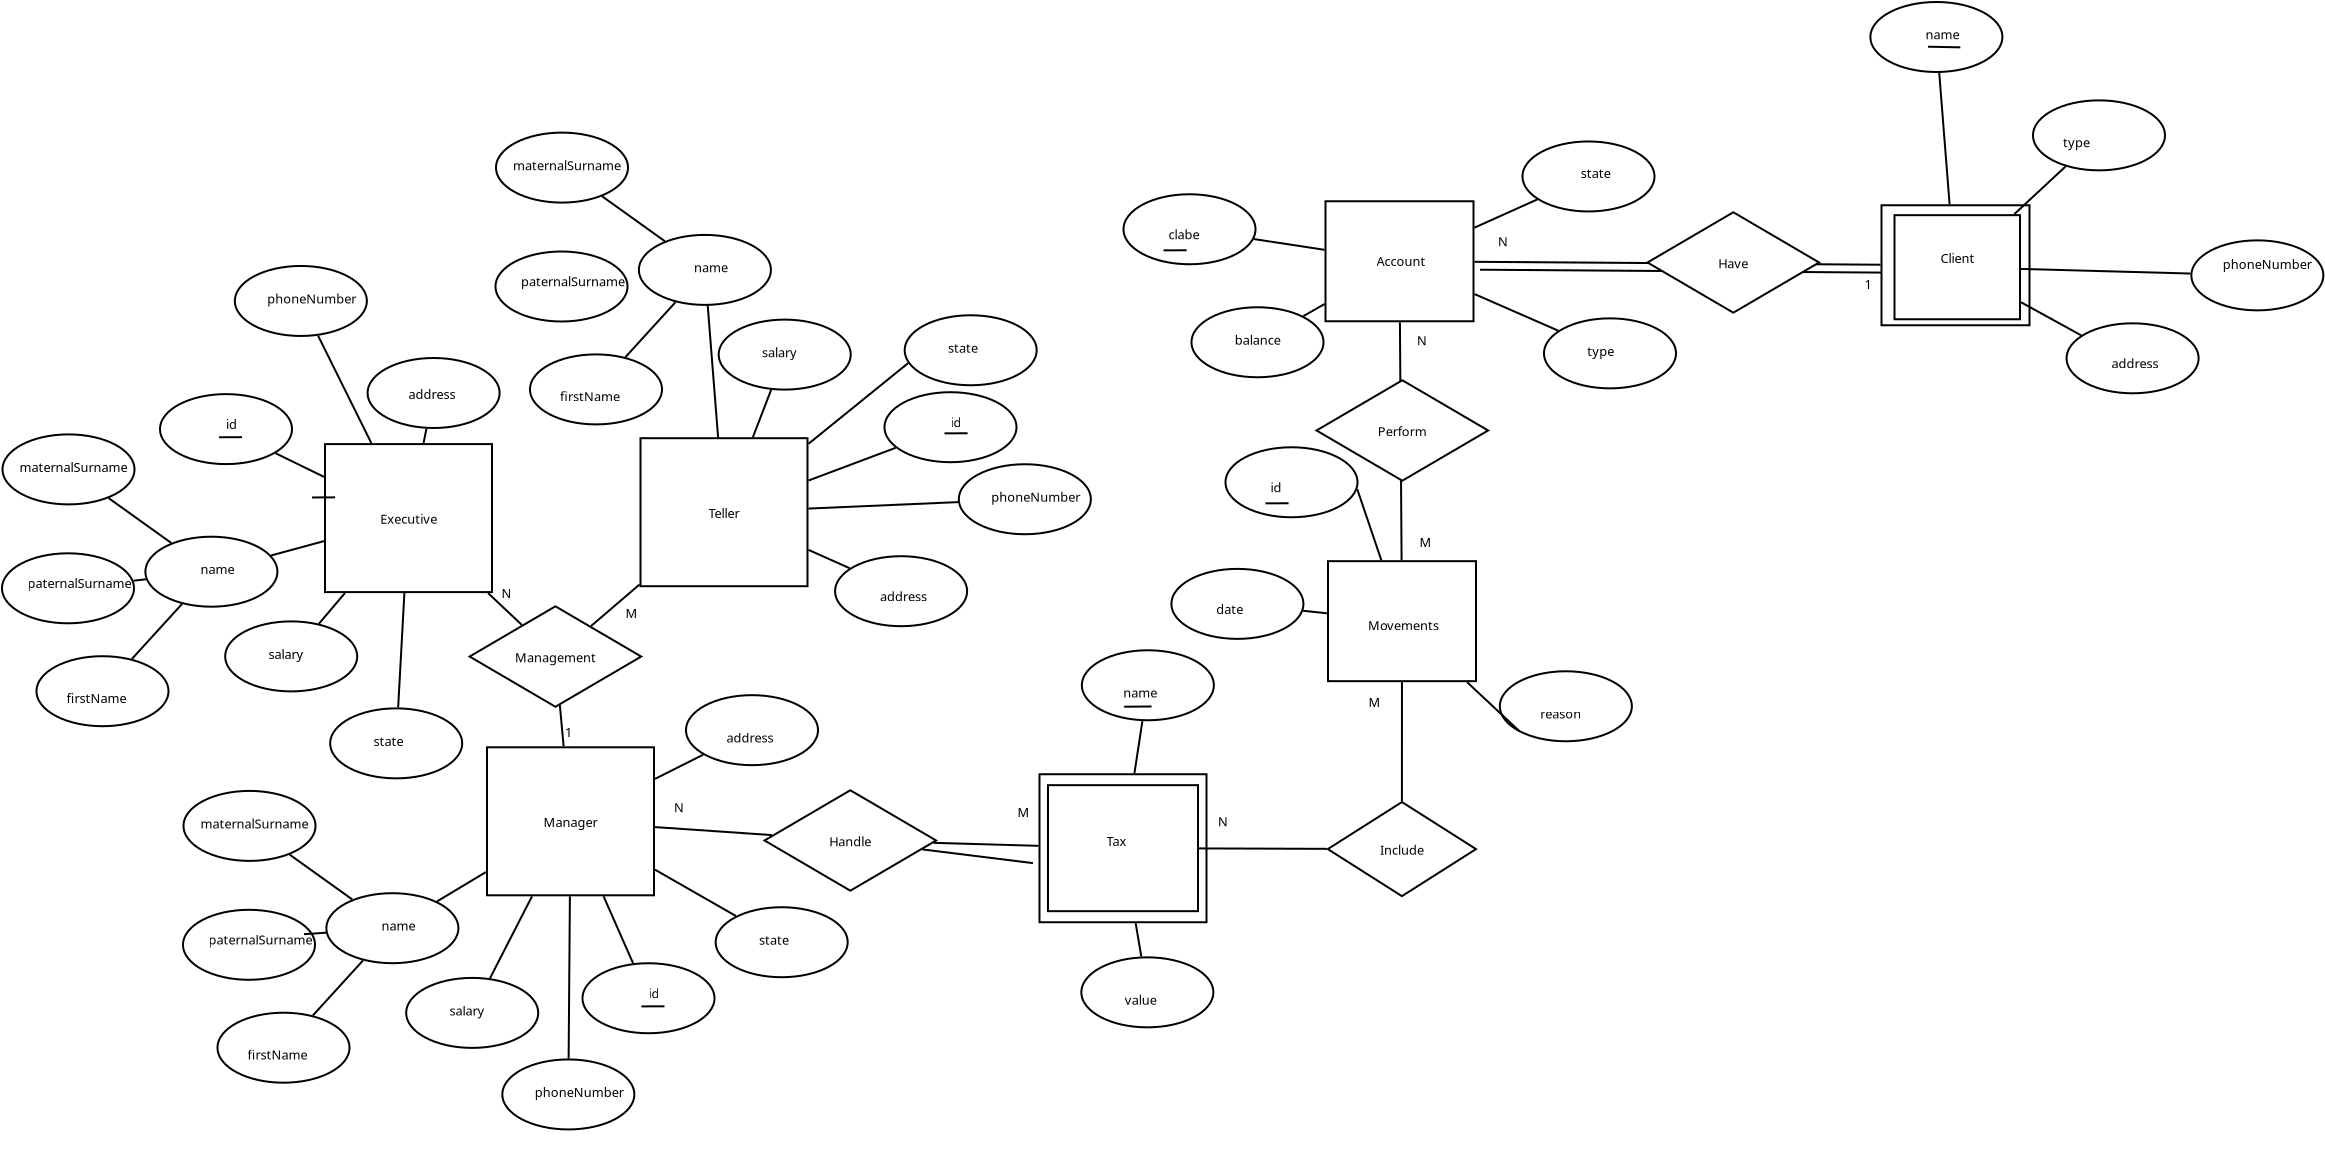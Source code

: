 <?xml version="1.0" encoding="UTF-8"?>
<dia:diagram xmlns:dia="http://www.lysator.liu.se/~alla/dia/">
  <dia:layer name="Background" visible="true" active="true">
    <dia:object type="Standard - Line" version="0" id="O0">
      <dia:attribute name="obj_pos">
        <dia:point val="73.951,0.48"/>
      </dia:attribute>
      <dia:attribute name="obj_bb">
        <dia:rectangle val="73.9,0.43;94.3,0.677"/>
      </dia:attribute>
      <dia:attribute name="conn_endpoints">
        <dia:point val="73.951,0.48"/>
        <dia:point val="94.25,0.626"/>
      </dia:attribute>
      <dia:attribute name="numcp">
        <dia:int val="1"/>
      </dia:attribute>
    </dia:object>
    <dia:object type="Flowchart - Box" version="0" id="O1">
      <dia:attribute name="obj_pos">
        <dia:point val="16.2,9.2"/>
      </dia:attribute>
      <dia:attribute name="obj_bb">
        <dia:rectangle val="16.15,9.15;24.6,16.65"/>
      </dia:attribute>
      <dia:attribute name="elem_corner">
        <dia:point val="16.2,9.2"/>
      </dia:attribute>
      <dia:attribute name="elem_width">
        <dia:real val="8.35"/>
      </dia:attribute>
      <dia:attribute name="elem_height">
        <dia:real val="7.4"/>
      </dia:attribute>
      <dia:attribute name="show_background">
        <dia:boolean val="true"/>
      </dia:attribute>
      <dia:attribute name="padding">
        <dia:real val="0.5"/>
      </dia:attribute>
      <dia:attribute name="text">
        <dia:composite type="text">
          <dia:attribute name="string">
            <dia:string>#Executive#</dia:string>
          </dia:attribute>
          <dia:attribute name="font">
            <dia:font family="sans" style="0" name="Helvetica"/>
          </dia:attribute>
          <dia:attribute name="height">
            <dia:real val="0.8"/>
          </dia:attribute>
          <dia:attribute name="pos">
            <dia:point val="20.375,13.14"/>
          </dia:attribute>
          <dia:attribute name="color">
            <dia:color val="#000000"/>
          </dia:attribute>
          <dia:attribute name="alignment">
            <dia:enum val="1"/>
          </dia:attribute>
        </dia:composite>
      </dia:attribute>
    </dia:object>
    <dia:object type="Flowchart - Box" version="0" id="O2">
      <dia:attribute name="obj_pos">
        <dia:point val="31.975,8.905"/>
      </dia:attribute>
      <dia:attribute name="obj_bb">
        <dia:rectangle val="31.925,8.855;40.375,16.355"/>
      </dia:attribute>
      <dia:attribute name="elem_corner">
        <dia:point val="31.975,8.905"/>
      </dia:attribute>
      <dia:attribute name="elem_width">
        <dia:real val="8.35"/>
      </dia:attribute>
      <dia:attribute name="elem_height">
        <dia:real val="7.4"/>
      </dia:attribute>
      <dia:attribute name="show_background">
        <dia:boolean val="true"/>
      </dia:attribute>
      <dia:attribute name="padding">
        <dia:real val="0.5"/>
      </dia:attribute>
      <dia:attribute name="text">
        <dia:composite type="text">
          <dia:attribute name="string">
            <dia:string>#Teller#</dia:string>
          </dia:attribute>
          <dia:attribute name="font">
            <dia:font family="sans" style="0" name="Helvetica"/>
          </dia:attribute>
          <dia:attribute name="height">
            <dia:real val="0.8"/>
          </dia:attribute>
          <dia:attribute name="pos">
            <dia:point val="36.15,12.845"/>
          </dia:attribute>
          <dia:attribute name="color">
            <dia:color val="#000000"/>
          </dia:attribute>
          <dia:attribute name="alignment">
            <dia:enum val="1"/>
          </dia:attribute>
        </dia:composite>
      </dia:attribute>
    </dia:object>
    <dia:object type="Flowchart - Box" version="0" id="O3">
      <dia:attribute name="obj_pos">
        <dia:point val="24.3,24.36"/>
      </dia:attribute>
      <dia:attribute name="obj_bb">
        <dia:rectangle val="24.25,24.31;32.7,31.81"/>
      </dia:attribute>
      <dia:attribute name="elem_corner">
        <dia:point val="24.3,24.36"/>
      </dia:attribute>
      <dia:attribute name="elem_width">
        <dia:real val="8.35"/>
      </dia:attribute>
      <dia:attribute name="elem_height">
        <dia:real val="7.4"/>
      </dia:attribute>
      <dia:attribute name="show_background">
        <dia:boolean val="true"/>
      </dia:attribute>
      <dia:attribute name="padding">
        <dia:real val="0.5"/>
      </dia:attribute>
      <dia:attribute name="text">
        <dia:composite type="text">
          <dia:attribute name="string">
            <dia:string>#Manager#</dia:string>
          </dia:attribute>
          <dia:attribute name="font">
            <dia:font family="sans" style="0" name="Helvetica"/>
          </dia:attribute>
          <dia:attribute name="height">
            <dia:real val="0.8"/>
          </dia:attribute>
          <dia:attribute name="pos">
            <dia:point val="28.475,28.3"/>
          </dia:attribute>
          <dia:attribute name="color">
            <dia:color val="#000000"/>
          </dia:attribute>
          <dia:attribute name="alignment">
            <dia:enum val="1"/>
          </dia:attribute>
        </dia:composite>
      </dia:attribute>
    </dia:object>
    <dia:object type="Standard - Ellipse" version="0" id="O4">
      <dia:attribute name="obj_pos">
        <dia:point val="7.95,6.7"/>
      </dia:attribute>
      <dia:attribute name="obj_bb">
        <dia:rectangle val="7.9,6.65;14.6,10.25"/>
      </dia:attribute>
      <dia:attribute name="elem_corner">
        <dia:point val="7.95,6.7"/>
      </dia:attribute>
      <dia:attribute name="elem_width">
        <dia:real val="6.6"/>
      </dia:attribute>
      <dia:attribute name="elem_height">
        <dia:real val="3.5"/>
      </dia:attribute>
      <dia:attribute name="border_width">
        <dia:real val="0.1"/>
      </dia:attribute>
    </dia:object>
    <dia:object type="Standard - Text" version="1" id="O5">
      <dia:attribute name="obj_pos">
        <dia:point val="11.25,8.45"/>
      </dia:attribute>
      <dia:attribute name="obj_bb">
        <dia:rectangle val="11.25,7.81;11.752,8.582"/>
      </dia:attribute>
      <dia:attribute name="text">
        <dia:composite type="text">
          <dia:attribute name="string">
            <dia:string>#id#</dia:string>
          </dia:attribute>
          <dia:attribute name="font">
            <dia:font family="sans" style="0" name="Helvetica"/>
          </dia:attribute>
          <dia:attribute name="height">
            <dia:real val="0.8"/>
          </dia:attribute>
          <dia:attribute name="pos">
            <dia:point val="11.25,8.45"/>
          </dia:attribute>
          <dia:attribute name="color">
            <dia:color val="#000000"/>
          </dia:attribute>
          <dia:attribute name="alignment">
            <dia:enum val="0"/>
          </dia:attribute>
        </dia:composite>
      </dia:attribute>
      <dia:attribute name="valign">
        <dia:enum val="3"/>
      </dia:attribute>
      <dia:connections>
        <dia:connection handle="0" to="O4" connection="8"/>
      </dia:connections>
    </dia:object>
    <dia:object type="Standard - Line" version="0" id="O6">
      <dia:attribute name="obj_pos">
        <dia:point val="13.724,9.657"/>
      </dia:attribute>
      <dia:attribute name="obj_bb">
        <dia:rectangle val="13.657,9.59;16.217,10.906"/>
      </dia:attribute>
      <dia:attribute name="conn_endpoints">
        <dia:point val="13.724,9.657"/>
        <dia:point val="16.15,10.839"/>
      </dia:attribute>
      <dia:attribute name="numcp">
        <dia:int val="1"/>
      </dia:attribute>
      <dia:connections>
        <dia:connection handle="0" to="O4" connection="8"/>
        <dia:connection handle="1" to="O1" connection="16"/>
      </dia:connections>
    </dia:object>
    <dia:object type="Standard - Ellipse" version="0" id="O7">
      <dia:attribute name="obj_pos">
        <dia:point val="44.175,6.605"/>
      </dia:attribute>
      <dia:attribute name="obj_bb">
        <dia:rectangle val="44.125,6.555;50.825,10.155"/>
      </dia:attribute>
      <dia:attribute name="elem_corner">
        <dia:point val="44.175,6.605"/>
      </dia:attribute>
      <dia:attribute name="elem_width">
        <dia:real val="6.6"/>
      </dia:attribute>
      <dia:attribute name="elem_height">
        <dia:real val="3.5"/>
      </dia:attribute>
      <dia:attribute name="border_width">
        <dia:real val="0.1"/>
      </dia:attribute>
    </dia:object>
    <dia:object type="Standard - Text" version="1" id="O8">
      <dia:attribute name="obj_pos">
        <dia:point val="47.475,8.355"/>
      </dia:attribute>
      <dia:attribute name="obj_bb">
        <dia:rectangle val="47.475,7.715;47.977,8.488"/>
      </dia:attribute>
      <dia:attribute name="text">
        <dia:composite type="text">
          <dia:attribute name="string">
            <dia:string>#id#</dia:string>
          </dia:attribute>
          <dia:attribute name="font">
            <dia:font family="sans" style="0" name="Helvetica"/>
          </dia:attribute>
          <dia:attribute name="height">
            <dia:real val="0.8"/>
          </dia:attribute>
          <dia:attribute name="pos">
            <dia:point val="47.475,8.355"/>
          </dia:attribute>
          <dia:attribute name="color">
            <dia:color val="#000000"/>
          </dia:attribute>
          <dia:attribute name="alignment">
            <dia:enum val="0"/>
          </dia:attribute>
        </dia:composite>
      </dia:attribute>
      <dia:attribute name="valign">
        <dia:enum val="3"/>
      </dia:attribute>
      <dia:connections>
        <dia:connection handle="0" to="O7" connection="8"/>
      </dia:connections>
    </dia:object>
    <dia:object type="Standard - Line" version="0" id="O9">
      <dia:attribute name="obj_pos">
        <dia:point val="40.375,11.019"/>
      </dia:attribute>
      <dia:attribute name="obj_bb">
        <dia:rectangle val="40.311,9.319;44.799,11.084"/>
      </dia:attribute>
      <dia:attribute name="conn_endpoints">
        <dia:point val="40.375,11.019"/>
        <dia:point val="44.734,9.384"/>
      </dia:attribute>
      <dia:attribute name="numcp">
        <dia:int val="1"/>
      </dia:attribute>
      <dia:connections>
        <dia:connection handle="0" to="O2" connection="16"/>
        <dia:connection handle="1" to="O7" connection="8"/>
      </dia:connections>
    </dia:object>
    <dia:object type="Flowchart - Diamond" version="0" id="O10">
      <dia:attribute name="obj_pos">
        <dia:point val="23.43,17.311"/>
      </dia:attribute>
      <dia:attribute name="obj_bb">
        <dia:rectangle val="23.38,17.261;32.059,22.384"/>
      </dia:attribute>
      <dia:attribute name="elem_corner">
        <dia:point val="23.43,17.311"/>
      </dia:attribute>
      <dia:attribute name="elem_width">
        <dia:real val="8.579"/>
      </dia:attribute>
      <dia:attribute name="elem_height">
        <dia:real val="5.022"/>
      </dia:attribute>
      <dia:attribute name="show_background">
        <dia:boolean val="true"/>
      </dia:attribute>
      <dia:attribute name="padding">
        <dia:real val="0.354"/>
      </dia:attribute>
      <dia:attribute name="text">
        <dia:composite type="text">
          <dia:attribute name="string">
            <dia:string>#Management#</dia:string>
          </dia:attribute>
          <dia:attribute name="font">
            <dia:font family="sans" style="0" name="Helvetica"/>
          </dia:attribute>
          <dia:attribute name="height">
            <dia:real val="0.8"/>
          </dia:attribute>
          <dia:attribute name="pos">
            <dia:point val="27.72,20.062"/>
          </dia:attribute>
          <dia:attribute name="color">
            <dia:color val="#000000"/>
          </dia:attribute>
          <dia:attribute name="alignment">
            <dia:enum val="1"/>
          </dia:attribute>
        </dia:composite>
      </dia:attribute>
    </dia:object>
    <dia:object type="Standard - Line" version="0" id="O11">
      <dia:attribute name="obj_pos">
        <dia:point val="29.496,18.301"/>
      </dia:attribute>
      <dia:attribute name="obj_bb">
        <dia:rectangle val="29.426,16.151;31.996,18.372"/>
      </dia:attribute>
      <dia:attribute name="conn_endpoints">
        <dia:point val="29.496,18.301"/>
        <dia:point val="31.926,16.222"/>
      </dia:attribute>
      <dia:attribute name="numcp">
        <dia:int val="1"/>
      </dia:attribute>
      <dia:connections>
        <dia:connection handle="0" to="O10" connection="16"/>
        <dia:connection handle="1" to="O2" connection="16"/>
      </dia:connections>
    </dia:object>
    <dia:object type="Standard - Line" version="0" id="O12">
      <dia:attribute name="obj_pos">
        <dia:point val="26.044,18.243"/>
      </dia:attribute>
      <dia:attribute name="obj_bb">
        <dia:rectangle val="24.282,16.579;26.115,18.314"/>
      </dia:attribute>
      <dia:attribute name="conn_endpoints">
        <dia:point val="26.044,18.243"/>
        <dia:point val="24.353,16.649"/>
      </dia:attribute>
      <dia:attribute name="numcp">
        <dia:int val="1"/>
      </dia:attribute>
      <dia:connections>
        <dia:connection handle="0" to="O10" connection="16"/>
        <dia:connection handle="1" to="O1" connection="16"/>
      </dia:connections>
    </dia:object>
    <dia:object type="Standard - Line" version="0" id="O13">
      <dia:attribute name="obj_pos">
        <dia:point val="28.131,24.31"/>
      </dia:attribute>
      <dia:attribute name="obj_bb">
        <dia:rectangle val="27.888,22.198;28.186,24.365"/>
      </dia:attribute>
      <dia:attribute name="conn_endpoints">
        <dia:point val="28.131,24.31"/>
        <dia:point val="27.942,22.253"/>
      </dia:attribute>
      <dia:attribute name="numcp">
        <dia:int val="1"/>
      </dia:attribute>
      <dia:connections>
        <dia:connection handle="0" to="O3" connection="16"/>
        <dia:connection handle="1" to="O10" connection="16"/>
      </dia:connections>
    </dia:object>
    <dia:object type="Standard - Text" version="1" id="O14">
      <dia:attribute name="obj_pos">
        <dia:point val="25.025,16.895"/>
      </dia:attribute>
      <dia:attribute name="obj_bb">
        <dia:rectangle val="25.025,16.255;25.453,17.828"/>
      </dia:attribute>
      <dia:attribute name="text">
        <dia:composite type="text">
          <dia:attribute name="string">
            <dia:string>#N
#</dia:string>
          </dia:attribute>
          <dia:attribute name="font">
            <dia:font family="sans" style="0" name="Helvetica"/>
          </dia:attribute>
          <dia:attribute name="height">
            <dia:real val="0.8"/>
          </dia:attribute>
          <dia:attribute name="pos">
            <dia:point val="25.025,16.895"/>
          </dia:attribute>
          <dia:attribute name="color">
            <dia:color val="#000000"/>
          </dia:attribute>
          <dia:attribute name="alignment">
            <dia:enum val="0"/>
          </dia:attribute>
        </dia:composite>
      </dia:attribute>
      <dia:attribute name="valign">
        <dia:enum val="3"/>
      </dia:attribute>
    </dia:object>
    <dia:object type="Standard - Text" version="1" id="O15">
      <dia:attribute name="obj_pos">
        <dia:point val="31.225,17.895"/>
      </dia:attribute>
      <dia:attribute name="obj_bb">
        <dia:rectangle val="31.206,17.236;31.718,19.666"/>
      </dia:attribute>
      <dia:attribute name="text">
        <dia:composite type="text">
          <dia:attribute name="string">
            <dia:string>#M

#</dia:string>
          </dia:attribute>
          <dia:attribute name="font">
            <dia:font family="sans" style="0" name="Helvetica"/>
          </dia:attribute>
          <dia:attribute name="height">
            <dia:real val="0.8"/>
          </dia:attribute>
          <dia:attribute name="pos">
            <dia:point val="31.225,17.895"/>
          </dia:attribute>
          <dia:attribute name="color">
            <dia:color val="#000000"/>
          </dia:attribute>
          <dia:attribute name="alignment">
            <dia:enum val="0"/>
          </dia:attribute>
        </dia:composite>
      </dia:attribute>
      <dia:attribute name="valign">
        <dia:enum val="3"/>
      </dia:attribute>
    </dia:object>
    <dia:object type="Standard - Text" version="1" id="O16">
      <dia:attribute name="obj_pos">
        <dia:point val="28.2,23.85"/>
      </dia:attribute>
      <dia:attribute name="obj_bb">
        <dia:rectangle val="28.181,23.191;28.55,25.621"/>
      </dia:attribute>
      <dia:attribute name="text">
        <dia:composite type="text">
          <dia:attribute name="string">
            <dia:string>#1

#</dia:string>
          </dia:attribute>
          <dia:attribute name="font">
            <dia:font family="sans" style="0" name="Helvetica"/>
          </dia:attribute>
          <dia:attribute name="height">
            <dia:real val="0.8"/>
          </dia:attribute>
          <dia:attribute name="pos">
            <dia:point val="28.2,23.85"/>
          </dia:attribute>
          <dia:attribute name="color">
            <dia:color val="#000000"/>
          </dia:attribute>
          <dia:attribute name="alignment">
            <dia:enum val="0"/>
          </dia:attribute>
        </dia:composite>
      </dia:attribute>
      <dia:attribute name="valign">
        <dia:enum val="3"/>
      </dia:attribute>
    </dia:object>
    <dia:object type="Standard - Ellipse" version="0" id="O17">
      <dia:attribute name="obj_pos">
        <dia:point val="11.21,18.065"/>
      </dia:attribute>
      <dia:attribute name="obj_bb">
        <dia:rectangle val="11.16,18.015;17.86,21.615"/>
      </dia:attribute>
      <dia:attribute name="elem_corner">
        <dia:point val="11.21,18.065"/>
      </dia:attribute>
      <dia:attribute name="elem_width">
        <dia:real val="6.6"/>
      </dia:attribute>
      <dia:attribute name="elem_height">
        <dia:real val="3.5"/>
      </dia:attribute>
      <dia:attribute name="border_width">
        <dia:real val="0.1"/>
      </dia:attribute>
    </dia:object>
    <dia:object type="Standard - Ellipse" version="0" id="O18">
      <dia:attribute name="obj_pos">
        <dia:point val="7.22,13.83"/>
      </dia:attribute>
      <dia:attribute name="obj_bb">
        <dia:rectangle val="7.17,13.78;13.87,17.38"/>
      </dia:attribute>
      <dia:attribute name="elem_corner">
        <dia:point val="7.22,13.83"/>
      </dia:attribute>
      <dia:attribute name="elem_width">
        <dia:real val="6.6"/>
      </dia:attribute>
      <dia:attribute name="elem_height">
        <dia:real val="3.5"/>
      </dia:attribute>
      <dia:attribute name="border_width">
        <dia:real val="0.1"/>
      </dia:attribute>
    </dia:object>
    <dia:object type="Standard - Ellipse" version="0" id="O19">
      <dia:attribute name="obj_pos">
        <dia:point val="18.33,4.895"/>
      </dia:attribute>
      <dia:attribute name="obj_bb">
        <dia:rectangle val="18.28,4.845;24.98,8.445"/>
      </dia:attribute>
      <dia:attribute name="elem_corner">
        <dia:point val="18.33,4.895"/>
      </dia:attribute>
      <dia:attribute name="elem_width">
        <dia:real val="6.6"/>
      </dia:attribute>
      <dia:attribute name="elem_height">
        <dia:real val="3.5"/>
      </dia:attribute>
      <dia:attribute name="border_width">
        <dia:real val="0.1"/>
      </dia:attribute>
    </dia:object>
    <dia:object type="Standard - Text" version="1" id="O20">
      <dia:attribute name="obj_pos">
        <dia:point val="9.975,15.695"/>
      </dia:attribute>
      <dia:attribute name="obj_bb">
        <dia:rectangle val="9.975,15.055;11.543,16.628"/>
      </dia:attribute>
      <dia:attribute name="text">
        <dia:composite type="text">
          <dia:attribute name="string">
            <dia:string>#name
#</dia:string>
          </dia:attribute>
          <dia:attribute name="font">
            <dia:font family="sans" style="0" name="Helvetica"/>
          </dia:attribute>
          <dia:attribute name="height">
            <dia:real val="0.8"/>
          </dia:attribute>
          <dia:attribute name="pos">
            <dia:point val="9.975,15.695"/>
          </dia:attribute>
          <dia:attribute name="color">
            <dia:color val="#000000"/>
          </dia:attribute>
          <dia:attribute name="alignment">
            <dia:enum val="0"/>
          </dia:attribute>
        </dia:composite>
      </dia:attribute>
      <dia:attribute name="valign">
        <dia:enum val="3"/>
      </dia:attribute>
    </dia:object>
    <dia:object type="Standard - Line" version="0" id="O21">
      <dia:attribute name="obj_pos">
        <dia:point val="13.505,14.768"/>
      </dia:attribute>
      <dia:attribute name="obj_bb">
        <dia:rectangle val="13.444,13.988;16.211,14.83"/>
      </dia:attribute>
      <dia:attribute name="conn_endpoints">
        <dia:point val="13.505,14.768"/>
        <dia:point val="16.15,14.049"/>
      </dia:attribute>
      <dia:attribute name="numcp">
        <dia:int val="1"/>
      </dia:attribute>
      <dia:connections>
        <dia:connection handle="0" to="O18" connection="8"/>
        <dia:connection handle="1" to="O1" connection="16"/>
      </dia:connections>
    </dia:object>
    <dia:object type="Standard - Line" version="0" id="O22">
      <dia:attribute name="obj_pos">
        <dia:point val="21.126,9.156"/>
      </dia:attribute>
      <dia:attribute name="obj_bb">
        <dia:rectangle val="21.067,8.373;21.33,9.214"/>
      </dia:attribute>
      <dia:attribute name="conn_endpoints">
        <dia:point val="21.126,9.156"/>
        <dia:point val="21.271,8.432"/>
      </dia:attribute>
      <dia:attribute name="numcp">
        <dia:int val="1"/>
      </dia:attribute>
      <dia:connections>
        <dia:connection handle="0" to="O1" connection="16"/>
        <dia:connection handle="1" to="O19" connection="8"/>
      </dia:connections>
    </dia:object>
    <dia:object type="Standard - Text" version="1" id="O23">
      <dia:attribute name="obj_pos">
        <dia:point val="20.375,6.945"/>
      </dia:attribute>
      <dia:attribute name="obj_bb">
        <dia:rectangle val="20.356,6.286;22.558,8.716"/>
      </dia:attribute>
      <dia:attribute name="text">
        <dia:composite type="text">
          <dia:attribute name="string">
            <dia:string>#address

#</dia:string>
          </dia:attribute>
          <dia:attribute name="font">
            <dia:font family="sans" style="0" name="Helvetica"/>
          </dia:attribute>
          <dia:attribute name="height">
            <dia:real val="0.8"/>
          </dia:attribute>
          <dia:attribute name="pos">
            <dia:point val="20.375,6.945"/>
          </dia:attribute>
          <dia:attribute name="color">
            <dia:color val="#000000"/>
          </dia:attribute>
          <dia:attribute name="alignment">
            <dia:enum val="0"/>
          </dia:attribute>
        </dia:composite>
      </dia:attribute>
      <dia:attribute name="valign">
        <dia:enum val="3"/>
      </dia:attribute>
    </dia:object>
    <dia:object type="Standard - Text" version="1" id="O24">
      <dia:attribute name="obj_pos">
        <dia:point val="13.375,19.945"/>
      </dia:attribute>
      <dia:attribute name="obj_bb">
        <dia:rectangle val="13.356,19.286;15.027,22.516"/>
      </dia:attribute>
      <dia:attribute name="text">
        <dia:composite type="text">
          <dia:attribute name="string">
            <dia:string>#salary


#</dia:string>
          </dia:attribute>
          <dia:attribute name="font">
            <dia:font family="sans" style="0" name="Helvetica"/>
          </dia:attribute>
          <dia:attribute name="height">
            <dia:real val="0.8"/>
          </dia:attribute>
          <dia:attribute name="pos">
            <dia:point val="13.375,19.945"/>
          </dia:attribute>
          <dia:attribute name="color">
            <dia:color val="#000000"/>
          </dia:attribute>
          <dia:attribute name="alignment">
            <dia:enum val="0"/>
          </dia:attribute>
        </dia:composite>
      </dia:attribute>
      <dia:attribute name="valign">
        <dia:enum val="3"/>
      </dia:attribute>
    </dia:object>
    <dia:object type="Standard - Line" version="0" id="O25">
      <dia:attribute name="obj_pos">
        <dia:point val="15.89,18.188"/>
      </dia:attribute>
      <dia:attribute name="obj_bb">
        <dia:rectangle val="15.82,16.579;17.265,18.258"/>
      </dia:attribute>
      <dia:attribute name="conn_endpoints">
        <dia:point val="15.89,18.188"/>
        <dia:point val="17.194,16.65"/>
      </dia:attribute>
      <dia:attribute name="numcp">
        <dia:int val="1"/>
      </dia:attribute>
      <dia:connections>
        <dia:connection handle="0" to="O17" connection="8"/>
        <dia:connection handle="1" to="O1" connection="16"/>
      </dia:connections>
    </dia:object>
    <dia:object type="Standard - Ellipse" version="0" id="O26">
      <dia:attribute name="obj_pos">
        <dia:point val="1.775,19.805"/>
      </dia:attribute>
      <dia:attribute name="obj_bb">
        <dia:rectangle val="1.725,19.755;8.425,23.355"/>
      </dia:attribute>
      <dia:attribute name="elem_corner">
        <dia:point val="1.775,19.805"/>
      </dia:attribute>
      <dia:attribute name="elem_width">
        <dia:real val="6.6"/>
      </dia:attribute>
      <dia:attribute name="elem_height">
        <dia:real val="3.5"/>
      </dia:attribute>
      <dia:attribute name="border_width">
        <dia:real val="0.1"/>
      </dia:attribute>
    </dia:object>
    <dia:object type="Standard - Ellipse" version="0" id="O27">
      <dia:attribute name="obj_pos">
        <dia:point val="0.05,14.66"/>
      </dia:attribute>
      <dia:attribute name="obj_bb">
        <dia:rectangle val="1.332e-015,14.61;6.7,18.21"/>
      </dia:attribute>
      <dia:attribute name="elem_corner">
        <dia:point val="0.05,14.66"/>
      </dia:attribute>
      <dia:attribute name="elem_width">
        <dia:real val="6.6"/>
      </dia:attribute>
      <dia:attribute name="elem_height">
        <dia:real val="3.5"/>
      </dia:attribute>
      <dia:attribute name="border_width">
        <dia:real val="0.1"/>
      </dia:attribute>
    </dia:object>
    <dia:object type="Standard - Ellipse" version="0" id="O28">
      <dia:attribute name="obj_pos">
        <dia:point val="0.075,8.715"/>
      </dia:attribute>
      <dia:attribute name="obj_bb">
        <dia:rectangle val="0.025,8.665;6.725,12.265"/>
      </dia:attribute>
      <dia:attribute name="elem_corner">
        <dia:point val="0.075,8.715"/>
      </dia:attribute>
      <dia:attribute name="elem_width">
        <dia:real val="6.6"/>
      </dia:attribute>
      <dia:attribute name="elem_height">
        <dia:real val="3.5"/>
      </dia:attribute>
      <dia:attribute name="border_width">
        <dia:real val="0.1"/>
      </dia:attribute>
    </dia:object>
    <dia:object type="Standard - Line" version="0" id="O29">
      <dia:attribute name="obj_pos">
        <dia:point val="8.515,14.145"/>
      </dia:attribute>
      <dia:attribute name="obj_bb">
        <dia:rectangle val="5.31,11.83;8.585,14.215"/>
      </dia:attribute>
      <dia:attribute name="conn_endpoints">
        <dia:point val="8.515,14.145"/>
        <dia:point val="5.38,11.9"/>
      </dia:attribute>
      <dia:attribute name="numcp">
        <dia:int val="1"/>
      </dia:attribute>
      <dia:connections>
        <dia:connection handle="0" to="O18" connection="8"/>
        <dia:connection handle="1" to="O28" connection="8"/>
      </dia:connections>
    </dia:object>
    <dia:object type="Standard - Line" version="0" id="O30">
      <dia:attribute name="obj_pos">
        <dia:point val="6.544,19.943"/>
      </dia:attribute>
      <dia:attribute name="obj_bb">
        <dia:rectangle val="6.474,17.122;9.121,20.013"/>
      </dia:attribute>
      <dia:attribute name="conn_endpoints">
        <dia:point val="6.544,19.943"/>
        <dia:point val="9.051,17.192"/>
      </dia:attribute>
      <dia:attribute name="numcp">
        <dia:int val="1"/>
      </dia:attribute>
      <dia:connections>
        <dia:connection handle="0" to="O26" connection="8"/>
        <dia:connection handle="1" to="O18" connection="8"/>
      </dia:connections>
    </dia:object>
    <dia:object type="Standard - Line" version="0" id="O31">
      <dia:attribute name="obj_pos">
        <dia:point val="6.624,16.031"/>
      </dia:attribute>
      <dia:attribute name="obj_bb">
        <dia:rectangle val="6.568,15.904;7.302,16.086"/>
      </dia:attribute>
      <dia:attribute name="conn_endpoints">
        <dia:point val="6.624,16.031"/>
        <dia:point val="7.246,15.959"/>
      </dia:attribute>
      <dia:attribute name="numcp">
        <dia:int val="1"/>
      </dia:attribute>
      <dia:connections>
        <dia:connection handle="0" to="O27" connection="8"/>
        <dia:connection handle="1" to="O18" connection="8"/>
      </dia:connections>
    </dia:object>
    <dia:object type="Standard - Text" version="1" id="O32">
      <dia:attribute name="obj_pos">
        <dia:point val="3.275,22.145"/>
      </dia:attribute>
      <dia:attribute name="obj_bb">
        <dia:rectangle val="3.275,21.505;5.995,23.878"/>
      </dia:attribute>
      <dia:attribute name="text">
        <dia:composite type="text">
          <dia:attribute name="string">
            <dia:string>#firstName

#</dia:string>
          </dia:attribute>
          <dia:attribute name="font">
            <dia:font family="sans" style="0" name="Helvetica"/>
          </dia:attribute>
          <dia:attribute name="height">
            <dia:real val="0.8"/>
          </dia:attribute>
          <dia:attribute name="pos">
            <dia:point val="3.275,22.145"/>
          </dia:attribute>
          <dia:attribute name="color">
            <dia:color val="#000000"/>
          </dia:attribute>
          <dia:attribute name="alignment">
            <dia:enum val="0"/>
          </dia:attribute>
        </dia:composite>
      </dia:attribute>
      <dia:attribute name="valign">
        <dia:enum val="3"/>
      </dia:attribute>
    </dia:object>
    <dia:object type="Standard - Text" version="1" id="O33">
      <dia:attribute name="obj_pos">
        <dia:point val="1.325,16.395"/>
      </dia:attribute>
      <dia:attribute name="obj_bb">
        <dia:rectangle val="1.325,15.755;6.15,18.128"/>
      </dia:attribute>
      <dia:attribute name="text">
        <dia:composite type="text">
          <dia:attribute name="string">
            <dia:string>#paternalSurname

#</dia:string>
          </dia:attribute>
          <dia:attribute name="font">
            <dia:font family="sans" style="0" name="Helvetica"/>
          </dia:attribute>
          <dia:attribute name="height">
            <dia:real val="0.8"/>
          </dia:attribute>
          <dia:attribute name="pos">
            <dia:point val="1.325,16.395"/>
          </dia:attribute>
          <dia:attribute name="color">
            <dia:color val="#000000"/>
          </dia:attribute>
          <dia:attribute name="alignment">
            <dia:enum val="0"/>
          </dia:attribute>
        </dia:composite>
      </dia:attribute>
      <dia:attribute name="valign">
        <dia:enum val="3"/>
      </dia:attribute>
    </dia:object>
    <dia:object type="Standard - Text" version="1" id="O34">
      <dia:attribute name="obj_pos">
        <dia:point val="0.925,10.595"/>
      </dia:attribute>
      <dia:attribute name="obj_bb">
        <dia:rectangle val="0.906,9.936;5.933,13.166"/>
      </dia:attribute>
      <dia:attribute name="text">
        <dia:composite type="text">
          <dia:attribute name="string">
            <dia:string>#maternalSurname


#</dia:string>
          </dia:attribute>
          <dia:attribute name="font">
            <dia:font family="sans" style="0" name="Helvetica"/>
          </dia:attribute>
          <dia:attribute name="height">
            <dia:real val="0.8"/>
          </dia:attribute>
          <dia:attribute name="pos">
            <dia:point val="0.925,10.595"/>
          </dia:attribute>
          <dia:attribute name="color">
            <dia:color val="#000000"/>
          </dia:attribute>
          <dia:attribute name="alignment">
            <dia:enum val="0"/>
          </dia:attribute>
        </dia:composite>
      </dia:attribute>
      <dia:attribute name="valign">
        <dia:enum val="3"/>
      </dia:attribute>
    </dia:object>
    <dia:object type="Standard - Ellipse" version="0" id="O35">
      <dia:attribute name="obj_pos">
        <dia:point val="35.885,2.975"/>
      </dia:attribute>
      <dia:attribute name="obj_bb">
        <dia:rectangle val="35.835,2.925;42.535,6.525"/>
      </dia:attribute>
      <dia:attribute name="elem_corner">
        <dia:point val="35.885,2.975"/>
      </dia:attribute>
      <dia:attribute name="elem_width">
        <dia:real val="6.6"/>
      </dia:attribute>
      <dia:attribute name="elem_height">
        <dia:real val="3.5"/>
      </dia:attribute>
      <dia:attribute name="border_width">
        <dia:real val="0.1"/>
      </dia:attribute>
    </dia:object>
    <dia:object type="Standard - Ellipse" version="0" id="O36">
      <dia:attribute name="obj_pos">
        <dia:point val="31.895,-1.26"/>
      </dia:attribute>
      <dia:attribute name="obj_bb">
        <dia:rectangle val="31.845,-1.31;38.545,2.29"/>
      </dia:attribute>
      <dia:attribute name="elem_corner">
        <dia:point val="31.895,-1.26"/>
      </dia:attribute>
      <dia:attribute name="elem_width">
        <dia:real val="6.6"/>
      </dia:attribute>
      <dia:attribute name="elem_height">
        <dia:real val="3.5"/>
      </dia:attribute>
      <dia:attribute name="border_width">
        <dia:real val="0.1"/>
      </dia:attribute>
    </dia:object>
    <dia:object type="Standard - Ellipse" version="0" id="O37">
      <dia:attribute name="obj_pos">
        <dia:point val="41.705,14.805"/>
      </dia:attribute>
      <dia:attribute name="obj_bb">
        <dia:rectangle val="41.655,14.755;48.355,18.355"/>
      </dia:attribute>
      <dia:attribute name="elem_corner">
        <dia:point val="41.705,14.805"/>
      </dia:attribute>
      <dia:attribute name="elem_width">
        <dia:real val="6.6"/>
      </dia:attribute>
      <dia:attribute name="elem_height">
        <dia:real val="3.5"/>
      </dia:attribute>
      <dia:attribute name="border_width">
        <dia:real val="0.1"/>
      </dia:attribute>
    </dia:object>
    <dia:object type="Standard - Text" version="1" id="O38">
      <dia:attribute name="obj_pos">
        <dia:point val="34.65,0.605"/>
      </dia:attribute>
      <dia:attribute name="obj_bb">
        <dia:rectangle val="34.65,-0.035;36.218,1.538"/>
      </dia:attribute>
      <dia:attribute name="text">
        <dia:composite type="text">
          <dia:attribute name="string">
            <dia:string>#name
#</dia:string>
          </dia:attribute>
          <dia:attribute name="font">
            <dia:font family="sans" style="0" name="Helvetica"/>
          </dia:attribute>
          <dia:attribute name="height">
            <dia:real val="0.8"/>
          </dia:attribute>
          <dia:attribute name="pos">
            <dia:point val="34.65,0.605"/>
          </dia:attribute>
          <dia:attribute name="color">
            <dia:color val="#000000"/>
          </dia:attribute>
          <dia:attribute name="alignment">
            <dia:enum val="0"/>
          </dia:attribute>
        </dia:composite>
      </dia:attribute>
      <dia:attribute name="valign">
        <dia:enum val="3"/>
      </dia:attribute>
    </dia:object>
    <dia:object type="Standard - Line" version="0" id="O39">
      <dia:attribute name="obj_pos">
        <dia:point val="35.333,2.241"/>
      </dia:attribute>
      <dia:attribute name="obj_bb">
        <dia:rectangle val="35.279,2.187;35.909,8.914"/>
      </dia:attribute>
      <dia:attribute name="conn_endpoints">
        <dia:point val="35.333,2.241"/>
        <dia:point val="35.855,8.86"/>
      </dia:attribute>
      <dia:attribute name="numcp">
        <dia:int val="1"/>
      </dia:attribute>
      <dia:connections>
        <dia:connection handle="0" to="O36" connection="8"/>
        <dia:connection handle="1" to="O2" connection="16"/>
      </dia:connections>
    </dia:object>
    <dia:object type="Standard - Line" version="0" id="O40">
      <dia:attribute name="obj_pos">
        <dia:point val="40.375,14.49"/>
      </dia:attribute>
      <dia:attribute name="obj_bb">
        <dia:rectangle val="40.309,14.424;42.5,15.474"/>
      </dia:attribute>
      <dia:attribute name="conn_endpoints">
        <dia:point val="40.375,14.49"/>
        <dia:point val="42.434,15.408"/>
      </dia:attribute>
      <dia:attribute name="numcp">
        <dia:int val="1"/>
      </dia:attribute>
      <dia:connections>
        <dia:connection handle="0" to="O2" connection="16"/>
        <dia:connection handle="1" to="O37" connection="8"/>
      </dia:connections>
    </dia:object>
    <dia:object type="Standard - Text" version="1" id="O41">
      <dia:attribute name="obj_pos">
        <dia:point val="43.95,17.055"/>
      </dia:attribute>
      <dia:attribute name="obj_bb">
        <dia:rectangle val="43.95,16.415;46.133,18.788"/>
      </dia:attribute>
      <dia:attribute name="text">
        <dia:composite type="text">
          <dia:attribute name="string">
            <dia:string>#address

#</dia:string>
          </dia:attribute>
          <dia:attribute name="font">
            <dia:font family="sans" style="0" name="Helvetica"/>
          </dia:attribute>
          <dia:attribute name="height">
            <dia:real val="0.8"/>
          </dia:attribute>
          <dia:attribute name="pos">
            <dia:point val="43.95,17.055"/>
          </dia:attribute>
          <dia:attribute name="color">
            <dia:color val="#000000"/>
          </dia:attribute>
          <dia:attribute name="alignment">
            <dia:enum val="0"/>
          </dia:attribute>
        </dia:composite>
      </dia:attribute>
      <dia:attribute name="valign">
        <dia:enum val="3"/>
      </dia:attribute>
    </dia:object>
    <dia:object type="Standard - Text" version="1" id="O42">
      <dia:attribute name="obj_pos">
        <dia:point val="38.05,4.855"/>
      </dia:attribute>
      <dia:attribute name="obj_bb">
        <dia:rectangle val="38.05,4.215;39.703,7.388"/>
      </dia:attribute>
      <dia:attribute name="text">
        <dia:composite type="text">
          <dia:attribute name="string">
            <dia:string>#salary


#</dia:string>
          </dia:attribute>
          <dia:attribute name="font">
            <dia:font family="sans" style="0" name="Helvetica"/>
          </dia:attribute>
          <dia:attribute name="height">
            <dia:real val="0.8"/>
          </dia:attribute>
          <dia:attribute name="pos">
            <dia:point val="38.05,4.855"/>
          </dia:attribute>
          <dia:attribute name="color">
            <dia:color val="#000000"/>
          </dia:attribute>
          <dia:attribute name="alignment">
            <dia:enum val="0"/>
          </dia:attribute>
        </dia:composite>
      </dia:attribute>
      <dia:attribute name="valign">
        <dia:enum val="3"/>
      </dia:attribute>
    </dia:object>
    <dia:object type="Standard - Line" version="0" id="O43">
      <dia:attribute name="obj_pos">
        <dia:point val="37.594,8.855"/>
      </dia:attribute>
      <dia:attribute name="obj_bb">
        <dia:rectangle val="37.53,6.421;38.572,8.92"/>
      </dia:attribute>
      <dia:attribute name="conn_endpoints">
        <dia:point val="37.594,8.855"/>
        <dia:point val="38.507,6.486"/>
      </dia:attribute>
      <dia:attribute name="numcp">
        <dia:int val="1"/>
      </dia:attribute>
      <dia:connections>
        <dia:connection handle="0" to="O2" connection="16"/>
        <dia:connection handle="1" to="O35" connection="8"/>
      </dia:connections>
    </dia:object>
    <dia:object type="Standard - Ellipse" version="0" id="O44">
      <dia:attribute name="obj_pos">
        <dia:point val="26.45,4.715"/>
      </dia:attribute>
      <dia:attribute name="obj_bb">
        <dia:rectangle val="26.4,4.665;33.1,8.265"/>
      </dia:attribute>
      <dia:attribute name="elem_corner">
        <dia:point val="26.45,4.715"/>
      </dia:attribute>
      <dia:attribute name="elem_width">
        <dia:real val="6.6"/>
      </dia:attribute>
      <dia:attribute name="elem_height">
        <dia:real val="3.5"/>
      </dia:attribute>
      <dia:attribute name="border_width">
        <dia:real val="0.1"/>
      </dia:attribute>
    </dia:object>
    <dia:object type="Standard - Ellipse" version="0" id="O45">
      <dia:attribute name="obj_pos">
        <dia:point val="24.725,-0.43"/>
      </dia:attribute>
      <dia:attribute name="obj_bb">
        <dia:rectangle val="24.675,-0.48;31.375,3.12"/>
      </dia:attribute>
      <dia:attribute name="elem_corner">
        <dia:point val="24.725,-0.43"/>
      </dia:attribute>
      <dia:attribute name="elem_width">
        <dia:real val="6.6"/>
      </dia:attribute>
      <dia:attribute name="elem_height">
        <dia:real val="3.5"/>
      </dia:attribute>
      <dia:attribute name="border_width">
        <dia:real val="0.1"/>
      </dia:attribute>
    </dia:object>
    <dia:object type="Standard - Ellipse" version="0" id="O46">
      <dia:attribute name="obj_pos">
        <dia:point val="24.75,-6.375"/>
      </dia:attribute>
      <dia:attribute name="obj_bb">
        <dia:rectangle val="24.7,-6.425;31.4,-2.825"/>
      </dia:attribute>
      <dia:attribute name="elem_corner">
        <dia:point val="24.75,-6.375"/>
      </dia:attribute>
      <dia:attribute name="elem_width">
        <dia:real val="6.6"/>
      </dia:attribute>
      <dia:attribute name="elem_height">
        <dia:real val="3.5"/>
      </dia:attribute>
      <dia:attribute name="border_width">
        <dia:real val="0.1"/>
      </dia:attribute>
    </dia:object>
    <dia:object type="Standard - Line" version="0" id="O47">
      <dia:attribute name="obj_pos">
        <dia:point val="33.19,-0.945"/>
      </dia:attribute>
      <dia:attribute name="obj_bb">
        <dia:rectangle val="29.985,-3.26;33.26,-0.875"/>
      </dia:attribute>
      <dia:attribute name="conn_endpoints">
        <dia:point val="33.19,-0.945"/>
        <dia:point val="30.055,-3.19"/>
      </dia:attribute>
      <dia:attribute name="numcp">
        <dia:int val="1"/>
      </dia:attribute>
      <dia:connections>
        <dia:connection handle="0" to="O36" connection="8"/>
        <dia:connection handle="1" to="O46" connection="8"/>
      </dia:connections>
    </dia:object>
    <dia:object type="Standard - Line" version="0" id="O48">
      <dia:attribute name="obj_pos">
        <dia:point val="31.219,4.853"/>
      </dia:attribute>
      <dia:attribute name="obj_bb">
        <dia:rectangle val="31.149,2.032;33.796,4.923"/>
      </dia:attribute>
      <dia:attribute name="conn_endpoints">
        <dia:point val="31.219,4.853"/>
        <dia:point val="33.726,2.102"/>
      </dia:attribute>
      <dia:attribute name="numcp">
        <dia:int val="1"/>
      </dia:attribute>
      <dia:connections>
        <dia:connection handle="0" to="O44" connection="8"/>
        <dia:connection handle="1" to="O36" connection="8"/>
      </dia:connections>
    </dia:object>
    <dia:object type="Standard - Text" version="1" id="O49">
      <dia:attribute name="obj_pos">
        <dia:point val="27.95,7.055"/>
      </dia:attribute>
      <dia:attribute name="obj_bb">
        <dia:rectangle val="27.95,6.415;30.67,8.787"/>
      </dia:attribute>
      <dia:attribute name="text">
        <dia:composite type="text">
          <dia:attribute name="string">
            <dia:string>#firstName

#</dia:string>
          </dia:attribute>
          <dia:attribute name="font">
            <dia:font family="sans" style="0" name="Helvetica"/>
          </dia:attribute>
          <dia:attribute name="height">
            <dia:real val="0.8"/>
          </dia:attribute>
          <dia:attribute name="pos">
            <dia:point val="27.95,7.055"/>
          </dia:attribute>
          <dia:attribute name="color">
            <dia:color val="#000000"/>
          </dia:attribute>
          <dia:attribute name="alignment">
            <dia:enum val="0"/>
          </dia:attribute>
        </dia:composite>
      </dia:attribute>
      <dia:attribute name="valign">
        <dia:enum val="3"/>
      </dia:attribute>
    </dia:object>
    <dia:object type="Standard - Text" version="1" id="O50">
      <dia:attribute name="obj_pos">
        <dia:point val="26,1.305"/>
      </dia:attribute>
      <dia:attribute name="obj_bb">
        <dia:rectangle val="26,0.665;30.825,3.038"/>
      </dia:attribute>
      <dia:attribute name="text">
        <dia:composite type="text">
          <dia:attribute name="string">
            <dia:string>#paternalSurname

#</dia:string>
          </dia:attribute>
          <dia:attribute name="font">
            <dia:font family="sans" style="0" name="Helvetica"/>
          </dia:attribute>
          <dia:attribute name="height">
            <dia:real val="0.8"/>
          </dia:attribute>
          <dia:attribute name="pos">
            <dia:point val="26,1.305"/>
          </dia:attribute>
          <dia:attribute name="color">
            <dia:color val="#000000"/>
          </dia:attribute>
          <dia:attribute name="alignment">
            <dia:enum val="0"/>
          </dia:attribute>
        </dia:composite>
      </dia:attribute>
      <dia:attribute name="valign">
        <dia:enum val="3"/>
      </dia:attribute>
    </dia:object>
    <dia:object type="Standard - Text" version="1" id="O51">
      <dia:attribute name="obj_pos">
        <dia:point val="25.6,-4.495"/>
      </dia:attribute>
      <dia:attribute name="obj_bb">
        <dia:rectangle val="25.6,-5.135;30.608,-1.962"/>
      </dia:attribute>
      <dia:attribute name="text">
        <dia:composite type="text">
          <dia:attribute name="string">
            <dia:string>#maternalSurname


#</dia:string>
          </dia:attribute>
          <dia:attribute name="font">
            <dia:font family="sans" style="0" name="Helvetica"/>
          </dia:attribute>
          <dia:attribute name="height">
            <dia:real val="0.8"/>
          </dia:attribute>
          <dia:attribute name="pos">
            <dia:point val="25.6,-4.495"/>
          </dia:attribute>
          <dia:attribute name="color">
            <dia:color val="#000000"/>
          </dia:attribute>
          <dia:attribute name="alignment">
            <dia:enum val="0"/>
          </dia:attribute>
        </dia:composite>
      </dia:attribute>
      <dia:attribute name="valign">
        <dia:enum val="3"/>
      </dia:attribute>
    </dia:object>
    <dia:object type="Standard - Ellipse" version="0" id="O52">
      <dia:attribute name="obj_pos">
        <dia:point val="20.26,35.89"/>
      </dia:attribute>
      <dia:attribute name="obj_bb">
        <dia:rectangle val="20.21,35.84;26.91,39.44"/>
      </dia:attribute>
      <dia:attribute name="elem_corner">
        <dia:point val="20.26,35.89"/>
      </dia:attribute>
      <dia:attribute name="elem_width">
        <dia:real val="6.6"/>
      </dia:attribute>
      <dia:attribute name="elem_height">
        <dia:real val="3.5"/>
      </dia:attribute>
      <dia:attribute name="border_width">
        <dia:real val="0.1"/>
      </dia:attribute>
    </dia:object>
    <dia:object type="Standard - Ellipse" version="0" id="O53">
      <dia:attribute name="obj_pos">
        <dia:point val="16.27,31.655"/>
      </dia:attribute>
      <dia:attribute name="obj_bb">
        <dia:rectangle val="16.22,31.605;22.92,35.205"/>
      </dia:attribute>
      <dia:attribute name="elem_corner">
        <dia:point val="16.27,31.655"/>
      </dia:attribute>
      <dia:attribute name="elem_width">
        <dia:real val="6.6"/>
      </dia:attribute>
      <dia:attribute name="elem_height">
        <dia:real val="3.5"/>
      </dia:attribute>
      <dia:attribute name="border_width">
        <dia:real val="0.1"/>
      </dia:attribute>
    </dia:object>
    <dia:object type="Standard - Ellipse" version="0" id="O54">
      <dia:attribute name="obj_pos">
        <dia:point val="34.25,21.753"/>
      </dia:attribute>
      <dia:attribute name="obj_bb">
        <dia:rectangle val="34.2,21.703;40.9,25.302"/>
      </dia:attribute>
      <dia:attribute name="elem_corner">
        <dia:point val="34.25,21.753"/>
      </dia:attribute>
      <dia:attribute name="elem_width">
        <dia:real val="6.6"/>
      </dia:attribute>
      <dia:attribute name="elem_height">
        <dia:real val="3.5"/>
      </dia:attribute>
      <dia:attribute name="border_width">
        <dia:real val="0.1"/>
      </dia:attribute>
    </dia:object>
    <dia:object type="Standard - Text" version="1" id="O55">
      <dia:attribute name="obj_pos">
        <dia:point val="19.025,33.52"/>
      </dia:attribute>
      <dia:attribute name="obj_bb">
        <dia:rectangle val="19.025,32.88;20.593,34.453"/>
      </dia:attribute>
      <dia:attribute name="text">
        <dia:composite type="text">
          <dia:attribute name="string">
            <dia:string>#name
#</dia:string>
          </dia:attribute>
          <dia:attribute name="font">
            <dia:font family="sans" style="0" name="Helvetica"/>
          </dia:attribute>
          <dia:attribute name="height">
            <dia:real val="0.8"/>
          </dia:attribute>
          <dia:attribute name="pos">
            <dia:point val="19.025,33.52"/>
          </dia:attribute>
          <dia:attribute name="color">
            <dia:color val="#000000"/>
          </dia:attribute>
          <dia:attribute name="alignment">
            <dia:enum val="0"/>
          </dia:attribute>
        </dia:composite>
      </dia:attribute>
      <dia:attribute name="valign">
        <dia:enum val="3"/>
      </dia:attribute>
    </dia:object>
    <dia:object type="Standard - Line" version="0" id="O56">
      <dia:attribute name="obj_pos">
        <dia:point val="21.797,32.068"/>
      </dia:attribute>
      <dia:attribute name="obj_bb">
        <dia:rectangle val="21.729,30.527;24.319,32.137"/>
      </dia:attribute>
      <dia:attribute name="conn_endpoints">
        <dia:point val="21.797,32.068"/>
        <dia:point val="24.25,30.596"/>
      </dia:attribute>
      <dia:attribute name="numcp">
        <dia:int val="1"/>
      </dia:attribute>
      <dia:connections>
        <dia:connection handle="0" to="O53" connection="8"/>
        <dia:connection handle="1" to="O3" connection="16"/>
      </dia:connections>
    </dia:object>
    <dia:object type="Standard - Line" version="0" id="O57">
      <dia:attribute name="obj_pos">
        <dia:point val="32.699,25.939"/>
      </dia:attribute>
      <dia:attribute name="obj_bb">
        <dia:rectangle val="32.632,24.66;35.178,26.006"/>
      </dia:attribute>
      <dia:attribute name="conn_endpoints">
        <dia:point val="32.699,25.939"/>
        <dia:point val="35.111,24.728"/>
      </dia:attribute>
      <dia:attribute name="numcp">
        <dia:int val="1"/>
      </dia:attribute>
      <dia:connections>
        <dia:connection handle="0" to="O3" connection="16"/>
        <dia:connection handle="1" to="O54" connection="8"/>
      </dia:connections>
    </dia:object>
    <dia:object type="Standard - Text" version="1" id="O58">
      <dia:attribute name="obj_pos">
        <dia:point val="36.275,24.12"/>
      </dia:attribute>
      <dia:attribute name="obj_bb">
        <dia:rectangle val="36.275,23.48;38.458,25.852"/>
      </dia:attribute>
      <dia:attribute name="text">
        <dia:composite type="text">
          <dia:attribute name="string">
            <dia:string>#address

#</dia:string>
          </dia:attribute>
          <dia:attribute name="font">
            <dia:font family="sans" style="0" name="Helvetica"/>
          </dia:attribute>
          <dia:attribute name="height">
            <dia:real val="0.8"/>
          </dia:attribute>
          <dia:attribute name="pos">
            <dia:point val="36.275,24.12"/>
          </dia:attribute>
          <dia:attribute name="color">
            <dia:color val="#000000"/>
          </dia:attribute>
          <dia:attribute name="alignment">
            <dia:enum val="0"/>
          </dia:attribute>
        </dia:composite>
      </dia:attribute>
      <dia:attribute name="valign">
        <dia:enum val="3"/>
      </dia:attribute>
    </dia:object>
    <dia:object type="Standard - Text" version="1" id="O59">
      <dia:attribute name="obj_pos">
        <dia:point val="22.425,37.77"/>
      </dia:attribute>
      <dia:attribute name="obj_bb">
        <dia:rectangle val="22.425,37.13;24.078,40.303"/>
      </dia:attribute>
      <dia:attribute name="text">
        <dia:composite type="text">
          <dia:attribute name="string">
            <dia:string>#salary


#</dia:string>
          </dia:attribute>
          <dia:attribute name="font">
            <dia:font family="sans" style="0" name="Helvetica"/>
          </dia:attribute>
          <dia:attribute name="height">
            <dia:real val="0.8"/>
          </dia:attribute>
          <dia:attribute name="pos">
            <dia:point val="22.425,37.77"/>
          </dia:attribute>
          <dia:attribute name="color">
            <dia:color val="#000000"/>
          </dia:attribute>
          <dia:attribute name="alignment">
            <dia:enum val="0"/>
          </dia:attribute>
        </dia:composite>
      </dia:attribute>
      <dia:attribute name="valign">
        <dia:enum val="3"/>
      </dia:attribute>
    </dia:object>
    <dia:object type="Standard - Line" version="0" id="O60">
      <dia:attribute name="obj_pos">
        <dia:point val="24.449,35.907"/>
      </dia:attribute>
      <dia:attribute name="obj_bb">
        <dia:rectangle val="24.382,31.742;26.619,35.974"/>
      </dia:attribute>
      <dia:attribute name="conn_endpoints">
        <dia:point val="24.449,35.907"/>
        <dia:point val="26.551,31.81"/>
      </dia:attribute>
      <dia:attribute name="numcp">
        <dia:int val="1"/>
      </dia:attribute>
      <dia:connections>
        <dia:connection handle="0" to="O52" connection="8"/>
        <dia:connection handle="1" to="O3" connection="16"/>
      </dia:connections>
    </dia:object>
    <dia:object type="Standard - Ellipse" version="0" id="O61">
      <dia:attribute name="obj_pos">
        <dia:point val="10.825,37.63"/>
      </dia:attribute>
      <dia:attribute name="obj_bb">
        <dia:rectangle val="10.775,37.58;17.475,41.18"/>
      </dia:attribute>
      <dia:attribute name="elem_corner">
        <dia:point val="10.825,37.63"/>
      </dia:attribute>
      <dia:attribute name="elem_width">
        <dia:real val="6.6"/>
      </dia:attribute>
      <dia:attribute name="elem_height">
        <dia:real val="3.5"/>
      </dia:attribute>
      <dia:attribute name="border_width">
        <dia:real val="0.1"/>
      </dia:attribute>
    </dia:object>
    <dia:object type="Standard - Ellipse" version="0" id="O62">
      <dia:attribute name="obj_pos">
        <dia:point val="9.1,32.485"/>
      </dia:attribute>
      <dia:attribute name="obj_bb">
        <dia:rectangle val="9.05,32.435;15.75,36.035"/>
      </dia:attribute>
      <dia:attribute name="elem_corner">
        <dia:point val="9.1,32.485"/>
      </dia:attribute>
      <dia:attribute name="elem_width">
        <dia:real val="6.6"/>
      </dia:attribute>
      <dia:attribute name="elem_height">
        <dia:real val="3.5"/>
      </dia:attribute>
      <dia:attribute name="border_width">
        <dia:real val="0.1"/>
      </dia:attribute>
    </dia:object>
    <dia:object type="Standard - Ellipse" version="0" id="O63">
      <dia:attribute name="obj_pos">
        <dia:point val="9.125,26.54"/>
      </dia:attribute>
      <dia:attribute name="obj_bb">
        <dia:rectangle val="9.075,26.49;15.775,30.09"/>
      </dia:attribute>
      <dia:attribute name="elem_corner">
        <dia:point val="9.125,26.54"/>
      </dia:attribute>
      <dia:attribute name="elem_width">
        <dia:real val="6.6"/>
      </dia:attribute>
      <dia:attribute name="elem_height">
        <dia:real val="3.5"/>
      </dia:attribute>
      <dia:attribute name="border_width">
        <dia:real val="0.1"/>
      </dia:attribute>
    </dia:object>
    <dia:object type="Standard - Line" version="0" id="O64">
      <dia:attribute name="obj_pos">
        <dia:point val="17.565,31.97"/>
      </dia:attribute>
      <dia:attribute name="obj_bb">
        <dia:rectangle val="14.36,29.655;17.635,32.04"/>
      </dia:attribute>
      <dia:attribute name="conn_endpoints">
        <dia:point val="17.565,31.97"/>
        <dia:point val="14.43,29.725"/>
      </dia:attribute>
      <dia:attribute name="numcp">
        <dia:int val="1"/>
      </dia:attribute>
      <dia:connections>
        <dia:connection handle="0" to="O53" connection="8"/>
        <dia:connection handle="1" to="O63" connection="8"/>
      </dia:connections>
    </dia:object>
    <dia:object type="Standard - Line" version="0" id="O65">
      <dia:attribute name="obj_pos">
        <dia:point val="15.594,37.768"/>
      </dia:attribute>
      <dia:attribute name="obj_bb">
        <dia:rectangle val="15.524,34.947;18.171,37.838"/>
      </dia:attribute>
      <dia:attribute name="conn_endpoints">
        <dia:point val="15.594,37.768"/>
        <dia:point val="18.101,35.017"/>
      </dia:attribute>
      <dia:attribute name="numcp">
        <dia:int val="1"/>
      </dia:attribute>
      <dia:connections>
        <dia:connection handle="0" to="O61" connection="8"/>
        <dia:connection handle="1" to="O53" connection="8"/>
      </dia:connections>
    </dia:object>
    <dia:object type="Standard - Text" version="1" id="O66">
      <dia:attribute name="obj_pos">
        <dia:point val="12.325,39.97"/>
      </dia:attribute>
      <dia:attribute name="obj_bb">
        <dia:rectangle val="12.325,39.33;15.045,41.703"/>
      </dia:attribute>
      <dia:attribute name="text">
        <dia:composite type="text">
          <dia:attribute name="string">
            <dia:string>#firstName

#</dia:string>
          </dia:attribute>
          <dia:attribute name="font">
            <dia:font family="sans" style="0" name="Helvetica"/>
          </dia:attribute>
          <dia:attribute name="height">
            <dia:real val="0.8"/>
          </dia:attribute>
          <dia:attribute name="pos">
            <dia:point val="12.325,39.97"/>
          </dia:attribute>
          <dia:attribute name="color">
            <dia:color val="#000000"/>
          </dia:attribute>
          <dia:attribute name="alignment">
            <dia:enum val="0"/>
          </dia:attribute>
        </dia:composite>
      </dia:attribute>
      <dia:attribute name="valign">
        <dia:enum val="3"/>
      </dia:attribute>
    </dia:object>
    <dia:object type="Standard - Text" version="1" id="O67">
      <dia:attribute name="obj_pos">
        <dia:point val="10.375,34.22"/>
      </dia:attribute>
      <dia:attribute name="obj_bb">
        <dia:rectangle val="10.375,33.58;15.2,35.953"/>
      </dia:attribute>
      <dia:attribute name="text">
        <dia:composite type="text">
          <dia:attribute name="string">
            <dia:string>#paternalSurname

#</dia:string>
          </dia:attribute>
          <dia:attribute name="font">
            <dia:font family="sans" style="0" name="Helvetica"/>
          </dia:attribute>
          <dia:attribute name="height">
            <dia:real val="0.8"/>
          </dia:attribute>
          <dia:attribute name="pos">
            <dia:point val="10.375,34.22"/>
          </dia:attribute>
          <dia:attribute name="color">
            <dia:color val="#000000"/>
          </dia:attribute>
          <dia:attribute name="alignment">
            <dia:enum val="0"/>
          </dia:attribute>
        </dia:composite>
      </dia:attribute>
      <dia:attribute name="valign">
        <dia:enum val="3"/>
      </dia:attribute>
    </dia:object>
    <dia:object type="Standard - Text" version="1" id="O68">
      <dia:attribute name="obj_pos">
        <dia:point val="9.975,28.42"/>
      </dia:attribute>
      <dia:attribute name="obj_bb">
        <dia:rectangle val="9.975,27.78;14.982,30.953"/>
      </dia:attribute>
      <dia:attribute name="text">
        <dia:composite type="text">
          <dia:attribute name="string">
            <dia:string>#maternalSurname


#</dia:string>
          </dia:attribute>
          <dia:attribute name="font">
            <dia:font family="sans" style="0" name="Helvetica"/>
          </dia:attribute>
          <dia:attribute name="height">
            <dia:real val="0.8"/>
          </dia:attribute>
          <dia:attribute name="pos">
            <dia:point val="9.975,28.42"/>
          </dia:attribute>
          <dia:attribute name="color">
            <dia:color val="#000000"/>
          </dia:attribute>
          <dia:attribute name="alignment">
            <dia:enum val="0"/>
          </dia:attribute>
        </dia:composite>
      </dia:attribute>
      <dia:attribute name="valign">
        <dia:enum val="3"/>
      </dia:attribute>
    </dia:object>
    <dia:object type="Flowchart - Diamond" version="0" id="O69">
      <dia:attribute name="obj_pos">
        <dia:point val="38.175,26.508"/>
      </dia:attribute>
      <dia:attribute name="obj_bb">
        <dia:rectangle val="38.125,26.457;46.804,31.58"/>
      </dia:attribute>
      <dia:attribute name="elem_corner">
        <dia:point val="38.175,26.508"/>
      </dia:attribute>
      <dia:attribute name="elem_width">
        <dia:real val="8.579"/>
      </dia:attribute>
      <dia:attribute name="elem_height">
        <dia:real val="5.022"/>
      </dia:attribute>
      <dia:attribute name="show_background">
        <dia:boolean val="true"/>
      </dia:attribute>
      <dia:attribute name="padding">
        <dia:real val="0.354"/>
      </dia:attribute>
      <dia:attribute name="text">
        <dia:composite type="text">
          <dia:attribute name="string">
            <dia:string>#Handle#</dia:string>
          </dia:attribute>
          <dia:attribute name="font">
            <dia:font family="sans" style="0" name="Helvetica"/>
          </dia:attribute>
          <dia:attribute name="height">
            <dia:real val="0.8"/>
          </dia:attribute>
          <dia:attribute name="pos">
            <dia:point val="42.464,29.259"/>
          </dia:attribute>
          <dia:attribute name="color">
            <dia:color val="#000000"/>
          </dia:attribute>
          <dia:attribute name="alignment">
            <dia:enum val="1"/>
          </dia:attribute>
        </dia:composite>
      </dia:attribute>
    </dia:object>
    <dia:object type="Standard - Line" version="0" id="O70">
      <dia:attribute name="obj_pos">
        <dia:point val="32.7,28.349"/>
      </dia:attribute>
      <dia:attribute name="obj_bb">
        <dia:rectangle val="32.647,28.296;38.602,28.804"/>
      </dia:attribute>
      <dia:attribute name="conn_endpoints">
        <dia:point val="32.7,28.349"/>
        <dia:point val="38.549,28.75"/>
      </dia:attribute>
      <dia:attribute name="numcp">
        <dia:int val="1"/>
      </dia:attribute>
      <dia:connections>
        <dia:connection handle="0" to="O3" connection="16"/>
        <dia:connection handle="1" to="O69" connection="16"/>
      </dia:connections>
    </dia:object>
    <dia:object type="Standard - Text" version="1" id="O71">
      <dia:attribute name="obj_pos">
        <dia:point val="33.65,27.602"/>
      </dia:attribute>
      <dia:attribute name="obj_bb">
        <dia:rectangle val="33.631,26.943;34.078,30.174"/>
      </dia:attribute>
      <dia:attribute name="text">
        <dia:composite type="text">
          <dia:attribute name="string">
            <dia:string>#N


#</dia:string>
          </dia:attribute>
          <dia:attribute name="font">
            <dia:font family="sans" style="0" name="Helvetica"/>
          </dia:attribute>
          <dia:attribute name="height">
            <dia:real val="0.8"/>
          </dia:attribute>
          <dia:attribute name="pos">
            <dia:point val="33.65,27.602"/>
          </dia:attribute>
          <dia:attribute name="color">
            <dia:color val="#000000"/>
          </dia:attribute>
          <dia:attribute name="alignment">
            <dia:enum val="0"/>
          </dia:attribute>
        </dia:composite>
      </dia:attribute>
      <dia:attribute name="valign">
        <dia:enum val="3"/>
      </dia:attribute>
    </dia:object>
    <dia:object type="Flowchart - Box" version="0" id="O72">
      <dia:attribute name="obj_pos">
        <dia:point val="51.925,25.707"/>
      </dia:attribute>
      <dia:attribute name="obj_bb">
        <dia:rectangle val="51.875,25.657;60.325,33.157"/>
      </dia:attribute>
      <dia:attribute name="elem_corner">
        <dia:point val="51.925,25.707"/>
      </dia:attribute>
      <dia:attribute name="elem_width">
        <dia:real val="8.35"/>
      </dia:attribute>
      <dia:attribute name="elem_height">
        <dia:real val="7.4"/>
      </dia:attribute>
      <dia:attribute name="show_background">
        <dia:boolean val="true"/>
      </dia:attribute>
      <dia:attribute name="padding">
        <dia:real val="0.5"/>
      </dia:attribute>
      <dia:attribute name="text">
        <dia:composite type="text">
          <dia:attribute name="string">
            <dia:string>#Taxes#</dia:string>
          </dia:attribute>
          <dia:attribute name="font">
            <dia:font family="sans" style="0" name="Helvetica"/>
          </dia:attribute>
          <dia:attribute name="height">
            <dia:real val="0.8"/>
          </dia:attribute>
          <dia:attribute name="pos">
            <dia:point val="56.1,29.648"/>
          </dia:attribute>
          <dia:attribute name="color">
            <dia:color val="#000000"/>
          </dia:attribute>
          <dia:attribute name="alignment">
            <dia:enum val="1"/>
          </dia:attribute>
        </dia:composite>
      </dia:attribute>
    </dia:object>
    <dia:object type="Standard - Text" version="1" id="O73">
      <dia:attribute name="obj_pos">
        <dia:point val="50.825,27.848"/>
      </dia:attribute>
      <dia:attribute name="obj_bb">
        <dia:rectangle val="50.806,27.188;51.318,29.619"/>
      </dia:attribute>
      <dia:attribute name="text">
        <dia:composite type="text">
          <dia:attribute name="string">
            <dia:string>#M

#</dia:string>
          </dia:attribute>
          <dia:attribute name="font">
            <dia:font family="sans" style="0" name="Helvetica"/>
          </dia:attribute>
          <dia:attribute name="height">
            <dia:real val="0.8"/>
          </dia:attribute>
          <dia:attribute name="pos">
            <dia:point val="50.825,27.848"/>
          </dia:attribute>
          <dia:attribute name="color">
            <dia:color val="#000000"/>
          </dia:attribute>
          <dia:attribute name="alignment">
            <dia:enum val="0"/>
          </dia:attribute>
        </dia:composite>
      </dia:attribute>
      <dia:attribute name="valign">
        <dia:enum val="3"/>
      </dia:attribute>
    </dia:object>
    <dia:object type="Standard - Line" version="0" id="O74">
      <dia:attribute name="obj_pos">
        <dia:point val="46.636,29.138"/>
      </dia:attribute>
      <dia:attribute name="obj_bb">
        <dia:rectangle val="46.585,29.086;51.926,29.338"/>
      </dia:attribute>
      <dia:attribute name="conn_endpoints">
        <dia:point val="46.636,29.138"/>
        <dia:point val="51.875,29.287"/>
      </dia:attribute>
      <dia:attribute name="numcp">
        <dia:int val="1"/>
      </dia:attribute>
      <dia:connections>
        <dia:connection handle="0" to="O69" connection="16"/>
        <dia:connection handle="1" to="O72" connection="16"/>
      </dia:connections>
    </dia:object>
    <dia:object type="Standard - Line" version="0" id="O75">
      <dia:attribute name="obj_pos">
        <dia:point val="46.074,29.467"/>
      </dia:attribute>
      <dia:attribute name="obj_bb">
        <dia:rectangle val="46.019,29.411;51.656,30.208"/>
      </dia:attribute>
      <dia:attribute name="conn_endpoints">
        <dia:point val="46.074,29.467"/>
        <dia:point val="51.6,30.152"/>
      </dia:attribute>
      <dia:attribute name="numcp">
        <dia:int val="1"/>
      </dia:attribute>
      <dia:connections>
        <dia:connection handle="0" to="O69" connection="16"/>
      </dia:connections>
    </dia:object>
    <dia:object type="Standard - Ellipse" version="0" id="O76">
      <dia:attribute name="obj_pos">
        <dia:point val="54.043,19.508"/>
      </dia:attribute>
      <dia:attribute name="obj_bb">
        <dia:rectangle val="53.993,19.457;60.693,23.058"/>
      </dia:attribute>
      <dia:attribute name="elem_corner">
        <dia:point val="54.043,19.508"/>
      </dia:attribute>
      <dia:attribute name="elem_width">
        <dia:real val="6.6"/>
      </dia:attribute>
      <dia:attribute name="elem_height">
        <dia:real val="3.5"/>
      </dia:attribute>
      <dia:attribute name="border_width">
        <dia:real val="0.1"/>
      </dia:attribute>
    </dia:object>
    <dia:object type="Standard - Line" version="0" id="O77">
      <dia:attribute name="obj_pos">
        <dia:point val="56.672,25.658"/>
      </dia:attribute>
      <dia:attribute name="obj_bb">
        <dia:rectangle val="56.615,22.994;57.127,25.715"/>
      </dia:attribute>
      <dia:attribute name="conn_endpoints">
        <dia:point val="56.672,25.658"/>
        <dia:point val="57.07,23.051"/>
      </dia:attribute>
      <dia:attribute name="numcp">
        <dia:int val="1"/>
      </dia:attribute>
      <dia:connections>
        <dia:connection handle="0" to="O72" connection="16"/>
        <dia:connection handle="1" to="O76" connection="8"/>
      </dia:connections>
    </dia:object>
    <dia:object type="Standard - Text" version="1" id="O78">
      <dia:attribute name="obj_pos">
        <dia:point val="56.118,21.875"/>
      </dia:attribute>
      <dia:attribute name="obj_bb">
        <dia:rectangle val="56.099,21.216;57.686,24.446"/>
      </dia:attribute>
      <dia:attribute name="text">
        <dia:composite type="text">
          <dia:attribute name="string">
            <dia:string>#name


#</dia:string>
          </dia:attribute>
          <dia:attribute name="font">
            <dia:font family="sans" style="0" name="Helvetica"/>
          </dia:attribute>
          <dia:attribute name="height">
            <dia:real val="0.8"/>
          </dia:attribute>
          <dia:attribute name="pos">
            <dia:point val="56.118,21.875"/>
          </dia:attribute>
          <dia:attribute name="color">
            <dia:color val="#000000"/>
          </dia:attribute>
          <dia:attribute name="alignment">
            <dia:enum val="0"/>
          </dia:attribute>
        </dia:composite>
      </dia:attribute>
      <dia:attribute name="valign">
        <dia:enum val="3"/>
      </dia:attribute>
    </dia:object>
    <dia:object type="Standard - Ellipse" version="0" id="O79">
      <dia:attribute name="obj_pos">
        <dia:point val="54.018,34.862"/>
      </dia:attribute>
      <dia:attribute name="obj_bb">
        <dia:rectangle val="53.968,34.812;60.668,38.413"/>
      </dia:attribute>
      <dia:attribute name="elem_corner">
        <dia:point val="54.018,34.862"/>
      </dia:attribute>
      <dia:attribute name="elem_width">
        <dia:real val="6.6"/>
      </dia:attribute>
      <dia:attribute name="elem_height">
        <dia:real val="3.5"/>
      </dia:attribute>
      <dia:attribute name="border_width">
        <dia:real val="0.1"/>
      </dia:attribute>
    </dia:object>
    <dia:object type="Standard - Line" version="0" id="O80">
      <dia:attribute name="obj_pos">
        <dia:point val="56.733,33.154"/>
      </dia:attribute>
      <dia:attribute name="obj_bb">
        <dia:rectangle val="56.676,33.097;57.073,34.879"/>
      </dia:attribute>
      <dia:attribute name="conn_endpoints">
        <dia:point val="56.733,33.154"/>
        <dia:point val="57.015,34.821"/>
      </dia:attribute>
      <dia:attribute name="numcp">
        <dia:int val="1"/>
      </dia:attribute>
      <dia:connections>
        <dia:connection handle="0" to="O72" connection="16"/>
        <dia:connection handle="1" to="O79" connection="8"/>
      </dia:connections>
    </dia:object>
    <dia:object type="Standard - Box" version="0" id="O81">
      <dia:attribute name="obj_pos">
        <dia:point val="52.35,26.253"/>
      </dia:attribute>
      <dia:attribute name="obj_bb">
        <dia:rectangle val="52.3,26.203;59.9,32.602"/>
      </dia:attribute>
      <dia:attribute name="elem_corner">
        <dia:point val="52.35,26.253"/>
      </dia:attribute>
      <dia:attribute name="elem_width">
        <dia:real val="7.5"/>
      </dia:attribute>
      <dia:attribute name="elem_height">
        <dia:real val="6.3"/>
      </dia:attribute>
      <dia:attribute name="show_background">
        <dia:boolean val="true"/>
      </dia:attribute>
    </dia:object>
    <dia:object type="Standard - Text" version="1" id="O82">
      <dia:attribute name="obj_pos">
        <dia:point val="56.193,37.23"/>
      </dia:attribute>
      <dia:attribute name="obj_bb">
        <dia:rectangle val="56.174,36.571;57.691,39.801"/>
      </dia:attribute>
      <dia:attribute name="text">
        <dia:composite type="text">
          <dia:attribute name="string">
            <dia:string>#value


#</dia:string>
          </dia:attribute>
          <dia:attribute name="font">
            <dia:font family="sans" style="0" name="Helvetica"/>
          </dia:attribute>
          <dia:attribute name="height">
            <dia:real val="0.8"/>
          </dia:attribute>
          <dia:attribute name="pos">
            <dia:point val="56.193,37.23"/>
          </dia:attribute>
          <dia:attribute name="color">
            <dia:color val="#000000"/>
          </dia:attribute>
          <dia:attribute name="alignment">
            <dia:enum val="0"/>
          </dia:attribute>
        </dia:composite>
      </dia:attribute>
      <dia:attribute name="valign">
        <dia:enum val="3"/>
      </dia:attribute>
    </dia:object>
    <dia:object type="Standard - Text" version="1" id="O83">
      <dia:attribute name="obj_pos">
        <dia:point val="55.275,29.297"/>
      </dia:attribute>
      <dia:attribute name="obj_bb">
        <dia:rectangle val="55.275,28.638;56.327,31.869"/>
      </dia:attribute>
      <dia:attribute name="text">
        <dia:composite type="text">
          <dia:attribute name="string">
            <dia:string>#Tax


#</dia:string>
          </dia:attribute>
          <dia:attribute name="font">
            <dia:font family="sans" style="0" name="Helvetica"/>
          </dia:attribute>
          <dia:attribute name="height">
            <dia:real val="0.8"/>
          </dia:attribute>
          <dia:attribute name="pos">
            <dia:point val="55.275,29.297"/>
          </dia:attribute>
          <dia:attribute name="color">
            <dia:color val="#000000"/>
          </dia:attribute>
          <dia:attribute name="alignment">
            <dia:enum val="0"/>
          </dia:attribute>
        </dia:composite>
      </dia:attribute>
      <dia:attribute name="valign">
        <dia:enum val="3"/>
      </dia:attribute>
    </dia:object>
    <dia:object type="Standard - Box" version="0" id="O84">
      <dia:attribute name="obj_pos">
        <dia:point val="66.35,15.053"/>
      </dia:attribute>
      <dia:attribute name="obj_bb">
        <dia:rectangle val="66.3,15.002;73.8,21.102"/>
      </dia:attribute>
      <dia:attribute name="elem_corner">
        <dia:point val="66.35,15.053"/>
      </dia:attribute>
      <dia:attribute name="elem_width">
        <dia:real val="7.4"/>
      </dia:attribute>
      <dia:attribute name="elem_height">
        <dia:real val="6"/>
      </dia:attribute>
      <dia:attribute name="show_background">
        <dia:boolean val="true"/>
      </dia:attribute>
    </dia:object>
    <dia:object type="Standard - Text" version="1" id="O85">
      <dia:attribute name="obj_pos">
        <dia:point val="68.35,18.503"/>
      </dia:attribute>
      <dia:attribute name="obj_bb">
        <dia:rectangle val="68.35,17.863;71.58,19.435"/>
      </dia:attribute>
      <dia:attribute name="text">
        <dia:composite type="text">
          <dia:attribute name="string">
            <dia:string>#Movements
#</dia:string>
          </dia:attribute>
          <dia:attribute name="font">
            <dia:font family="sans" style="0" name="Helvetica"/>
          </dia:attribute>
          <dia:attribute name="height">
            <dia:real val="0.8"/>
          </dia:attribute>
          <dia:attribute name="pos">
            <dia:point val="68.35,18.503"/>
          </dia:attribute>
          <dia:attribute name="color">
            <dia:color val="#000000"/>
          </dia:attribute>
          <dia:attribute name="alignment">
            <dia:enum val="0"/>
          </dia:attribute>
        </dia:composite>
      </dia:attribute>
      <dia:attribute name="valign">
        <dia:enum val="3"/>
      </dia:attribute>
    </dia:object>
    <dia:object type="Flowchart - Diamond" version="0" id="O86">
      <dia:attribute name="obj_pos">
        <dia:point val="66.339,27.097"/>
      </dia:attribute>
      <dia:attribute name="obj_bb">
        <dia:rectangle val="66.289,27.047;73.8,31.852"/>
      </dia:attribute>
      <dia:attribute name="elem_corner">
        <dia:point val="66.339,27.097"/>
      </dia:attribute>
      <dia:attribute name="elem_width">
        <dia:real val="7.411"/>
      </dia:attribute>
      <dia:attribute name="elem_height">
        <dia:real val="4.705"/>
      </dia:attribute>
      <dia:attribute name="show_background">
        <dia:boolean val="true"/>
      </dia:attribute>
      <dia:attribute name="padding">
        <dia:real val="0.354"/>
      </dia:attribute>
      <dia:attribute name="text">
        <dia:composite type="text">
          <dia:attribute name="string">
            <dia:string>#Include#</dia:string>
          </dia:attribute>
          <dia:attribute name="font">
            <dia:font family="sans" style="0" name="Helvetica"/>
          </dia:attribute>
          <dia:attribute name="height">
            <dia:real val="0.8"/>
          </dia:attribute>
          <dia:attribute name="pos">
            <dia:point val="70.045,29.69"/>
          </dia:attribute>
          <dia:attribute name="color">
            <dia:color val="#000000"/>
          </dia:attribute>
          <dia:attribute name="alignment">
            <dia:enum val="1"/>
          </dia:attribute>
        </dia:composite>
      </dia:attribute>
    </dia:object>
    <dia:object type="Standard - Line" version="0" id="O87">
      <dia:attribute name="obj_pos">
        <dia:point val="70.046,27.048"/>
      </dia:attribute>
      <dia:attribute name="obj_bb">
        <dia:rectangle val="69.996,21.052;70.099,27.098"/>
      </dia:attribute>
      <dia:attribute name="conn_endpoints">
        <dia:point val="70.046,27.048"/>
        <dia:point val="70.049,21.102"/>
      </dia:attribute>
      <dia:attribute name="numcp">
        <dia:int val="1"/>
      </dia:attribute>
      <dia:connections>
        <dia:connection handle="0" to="O86" connection="16"/>
        <dia:connection handle="1" to="O84" connection="8"/>
      </dia:connections>
    </dia:object>
    <dia:object type="Standard - Line" version="0" id="O88">
      <dia:attribute name="obj_pos">
        <dia:point val="66.289,29.437"/>
      </dia:attribute>
      <dia:attribute name="obj_bb">
        <dia:rectangle val="59.85,29.365;66.34,29.487"/>
      </dia:attribute>
      <dia:attribute name="conn_endpoints">
        <dia:point val="66.289,29.437"/>
        <dia:point val="59.9,29.415"/>
      </dia:attribute>
      <dia:attribute name="numcp">
        <dia:int val="1"/>
      </dia:attribute>
      <dia:connections>
        <dia:connection handle="0" to="O86" connection="16"/>
        <dia:connection handle="1" to="O81" connection="8"/>
      </dia:connections>
    </dia:object>
    <dia:object type="Standard - Text" version="1" id="O89">
      <dia:attribute name="obj_pos">
        <dia:point val="60.85,28.302"/>
      </dia:attribute>
      <dia:attribute name="obj_bb">
        <dia:rectangle val="60.85,27.643;61.297,28.474"/>
      </dia:attribute>
      <dia:attribute name="text">
        <dia:composite type="text">
          <dia:attribute name="string">
            <dia:string>#N#</dia:string>
          </dia:attribute>
          <dia:attribute name="font">
            <dia:font family="sans" style="0" name="Helvetica"/>
          </dia:attribute>
          <dia:attribute name="height">
            <dia:real val="0.8"/>
          </dia:attribute>
          <dia:attribute name="pos">
            <dia:point val="60.85,28.302"/>
          </dia:attribute>
          <dia:attribute name="color">
            <dia:color val="#000000"/>
          </dia:attribute>
          <dia:attribute name="alignment">
            <dia:enum val="0"/>
          </dia:attribute>
        </dia:composite>
      </dia:attribute>
      <dia:attribute name="valign">
        <dia:enum val="3"/>
      </dia:attribute>
    </dia:object>
    <dia:object type="Standard - Text" version="1" id="O90">
      <dia:attribute name="obj_pos">
        <dia:point val="68.375,22.348"/>
      </dia:attribute>
      <dia:attribute name="obj_bb">
        <dia:rectangle val="68.375,21.688;68.887,22.519"/>
      </dia:attribute>
      <dia:attribute name="text">
        <dia:composite type="text">
          <dia:attribute name="string">
            <dia:string>#M#</dia:string>
          </dia:attribute>
          <dia:attribute name="font">
            <dia:font family="sans" style="0" name="Helvetica"/>
          </dia:attribute>
          <dia:attribute name="height">
            <dia:real val="0.8"/>
          </dia:attribute>
          <dia:attribute name="pos">
            <dia:point val="68.375,22.348"/>
          </dia:attribute>
          <dia:attribute name="color">
            <dia:color val="#000000"/>
          </dia:attribute>
          <dia:attribute name="alignment">
            <dia:enum val="0"/>
          </dia:attribute>
        </dia:composite>
      </dia:attribute>
      <dia:attribute name="valign">
        <dia:enum val="3"/>
      </dia:attribute>
    </dia:object>
    <dia:object type="Standard - Ellipse" version="0" id="O91">
      <dia:attribute name="obj_pos">
        <dia:point val="58.521,15.439"/>
      </dia:attribute>
      <dia:attribute name="obj_bb">
        <dia:rectangle val="58.471,15.389;65.171,18.989"/>
      </dia:attribute>
      <dia:attribute name="elem_corner">
        <dia:point val="58.521,15.439"/>
      </dia:attribute>
      <dia:attribute name="elem_width">
        <dia:real val="6.6"/>
      </dia:attribute>
      <dia:attribute name="elem_height">
        <dia:real val="3.5"/>
      </dia:attribute>
      <dia:attribute name="border_width">
        <dia:real val="0.1"/>
      </dia:attribute>
    </dia:object>
    <dia:object type="Standard - Line" version="0" id="O92">
      <dia:attribute name="obj_pos">
        <dia:point val="66.3,17.659"/>
      </dia:attribute>
      <dia:attribute name="obj_bb">
        <dia:rectangle val="65.053,17.479;66.355,17.714"/>
      </dia:attribute>
      <dia:attribute name="conn_endpoints">
        <dia:point val="66.3,17.659"/>
        <dia:point val="65.108,17.534"/>
      </dia:attribute>
      <dia:attribute name="numcp">
        <dia:int val="1"/>
      </dia:attribute>
      <dia:connections>
        <dia:connection handle="0" to="O84" connection="8"/>
        <dia:connection handle="1" to="O91" connection="8"/>
      </dia:connections>
    </dia:object>
    <dia:object type="Standard - Text" version="1" id="O93">
      <dia:attribute name="obj_pos">
        <dia:point val="60.766,17.689"/>
      </dia:attribute>
      <dia:attribute name="obj_bb">
        <dia:rectangle val="60.766,17.03;62.028,19.46"/>
      </dia:attribute>
      <dia:attribute name="text">
        <dia:composite type="text">
          <dia:attribute name="string">
            <dia:string>#date

#</dia:string>
          </dia:attribute>
          <dia:attribute name="font">
            <dia:font family="sans" style="0" name="Helvetica"/>
          </dia:attribute>
          <dia:attribute name="height">
            <dia:real val="0.8"/>
          </dia:attribute>
          <dia:attribute name="pos">
            <dia:point val="60.766,17.689"/>
          </dia:attribute>
          <dia:attribute name="color">
            <dia:color val="#000000"/>
          </dia:attribute>
          <dia:attribute name="alignment">
            <dia:enum val="0"/>
          </dia:attribute>
        </dia:composite>
      </dia:attribute>
      <dia:attribute name="valign">
        <dia:enum val="3"/>
      </dia:attribute>
    </dia:object>
    <dia:object type="Standard - Line" version="0" id="O94">
      <dia:attribute name="obj_pos">
        <dia:point val="10.896,8.858"/>
      </dia:attribute>
      <dia:attribute name="obj_bb">
        <dia:rectangle val="10.845,8.802;12.1,8.908"/>
      </dia:attribute>
      <dia:attribute name="conn_endpoints">
        <dia:point val="10.896,8.858"/>
        <dia:point val="12.05,8.853"/>
      </dia:attribute>
      <dia:attribute name="numcp">
        <dia:int val="1"/>
      </dia:attribute>
    </dia:object>
    <dia:object type="Standard - Line" version="0" id="O95">
      <dia:attribute name="obj_pos">
        <dia:point val="47.175,8.663"/>
      </dia:attribute>
      <dia:attribute name="obj_bb">
        <dia:rectangle val="47.125,8.608;48.38,8.713"/>
      </dia:attribute>
      <dia:attribute name="conn_endpoints">
        <dia:point val="47.175,8.663"/>
        <dia:point val="48.33,8.658"/>
      </dia:attribute>
      <dia:attribute name="numcp">
        <dia:int val="1"/>
      </dia:attribute>
    </dia:object>
    <dia:object type="Standard - Line" version="0" id="O96">
      <dia:attribute name="obj_pos">
        <dia:point val="15.55,11.868"/>
      </dia:attribute>
      <dia:attribute name="obj_bb">
        <dia:rectangle val="15.5,11.812;16.755,11.918"/>
      </dia:attribute>
      <dia:attribute name="conn_endpoints">
        <dia:point val="15.55,11.868"/>
        <dia:point val="16.705,11.863"/>
      </dia:attribute>
      <dia:attribute name="numcp">
        <dia:int val="1"/>
      </dia:attribute>
    </dia:object>
    <dia:object type="Standard - Ellipse" version="0" id="O97">
      <dia:attribute name="obj_pos">
        <dia:point val="29.075,35.157"/>
      </dia:attribute>
      <dia:attribute name="obj_bb">
        <dia:rectangle val="29.025,35.108;35.725,38.708"/>
      </dia:attribute>
      <dia:attribute name="elem_corner">
        <dia:point val="29.075,35.157"/>
      </dia:attribute>
      <dia:attribute name="elem_width">
        <dia:real val="6.6"/>
      </dia:attribute>
      <dia:attribute name="elem_height">
        <dia:real val="3.5"/>
      </dia:attribute>
      <dia:attribute name="border_width">
        <dia:real val="0.1"/>
      </dia:attribute>
    </dia:object>
    <dia:object type="Standard - Text" version="1" id="O98">
      <dia:attribute name="obj_pos">
        <dia:point val="32.375,36.907"/>
      </dia:attribute>
      <dia:attribute name="obj_bb">
        <dia:rectangle val="32.375,36.267;32.877,37.04"/>
      </dia:attribute>
      <dia:attribute name="text">
        <dia:composite type="text">
          <dia:attribute name="string">
            <dia:string>#id#</dia:string>
          </dia:attribute>
          <dia:attribute name="font">
            <dia:font family="sans" style="0" name="Helvetica"/>
          </dia:attribute>
          <dia:attribute name="height">
            <dia:real val="0.8"/>
          </dia:attribute>
          <dia:attribute name="pos">
            <dia:point val="32.375,36.907"/>
          </dia:attribute>
          <dia:attribute name="color">
            <dia:color val="#000000"/>
          </dia:attribute>
          <dia:attribute name="alignment">
            <dia:enum val="0"/>
          </dia:attribute>
        </dia:composite>
      </dia:attribute>
      <dia:attribute name="valign">
        <dia:enum val="3"/>
      </dia:attribute>
      <dia:connections>
        <dia:connection handle="0" to="O97" connection="8"/>
      </dia:connections>
    </dia:object>
    <dia:object type="Standard - Line" version="0" id="O99">
      <dia:attribute name="obj_pos">
        <dia:point val="31.604,35.157"/>
      </dia:attribute>
      <dia:attribute name="obj_bb">
        <dia:rectangle val="30.062,31.744;31.669,35.223"/>
      </dia:attribute>
      <dia:attribute name="conn_endpoints">
        <dia:point val="31.604,35.157"/>
        <dia:point val="30.128,31.81"/>
      </dia:attribute>
      <dia:attribute name="numcp">
        <dia:int val="1"/>
      </dia:attribute>
      <dia:connections>
        <dia:connection handle="0" to="O97" connection="8"/>
        <dia:connection handle="1" to="O3" connection="16"/>
      </dia:connections>
    </dia:object>
    <dia:object type="Standard - Line" version="0" id="O100">
      <dia:attribute name="obj_pos">
        <dia:point val="32.02,37.315"/>
      </dia:attribute>
      <dia:attribute name="obj_bb">
        <dia:rectangle val="31.97,37.26;33.225,37.365"/>
      </dia:attribute>
      <dia:attribute name="conn_endpoints">
        <dia:point val="32.02,37.315"/>
        <dia:point val="33.175,37.31"/>
      </dia:attribute>
      <dia:attribute name="numcp">
        <dia:int val="1"/>
      </dia:attribute>
    </dia:object>
    <dia:object type="Standard - Line" version="0" id="O101">
      <dia:attribute name="obj_pos">
        <dia:point val="15.15,33.703"/>
      </dia:attribute>
      <dia:attribute name="obj_bb">
        <dia:rectangle val="15.097,33.575;16.304,33.756"/>
      </dia:attribute>
      <dia:attribute name="conn_endpoints">
        <dia:point val="15.15,33.703"/>
        <dia:point val="16.251,33.628"/>
      </dia:attribute>
      <dia:attribute name="numcp">
        <dia:int val="1"/>
      </dia:attribute>
      <dia:connections>
        <dia:connection handle="1" to="O53" connection="8"/>
      </dia:connections>
    </dia:object>
    <dia:object type="Standard - Ellipse" version="0" id="O102">
      <dia:attribute name="obj_pos">
        <dia:point val="61.225,9.358"/>
      </dia:attribute>
      <dia:attribute name="obj_bb">
        <dia:rectangle val="61.175,9.308;67.875,12.908"/>
      </dia:attribute>
      <dia:attribute name="elem_corner">
        <dia:point val="61.225,9.358"/>
      </dia:attribute>
      <dia:attribute name="elem_width">
        <dia:real val="6.6"/>
      </dia:attribute>
      <dia:attribute name="elem_height">
        <dia:real val="3.5"/>
      </dia:attribute>
      <dia:attribute name="border_width">
        <dia:real val="0.1"/>
      </dia:attribute>
    </dia:object>
    <dia:object type="Standard - Line" version="0" id="O103">
      <dia:attribute name="obj_pos">
        <dia:point val="69.016,15.003"/>
      </dia:attribute>
      <dia:attribute name="obj_bb">
        <dia:rectangle val="67.749,11.389;69.079,15.066"/>
      </dia:attribute>
      <dia:attribute name="conn_endpoints">
        <dia:point val="69.016,15.003"/>
        <dia:point val="67.812,11.453"/>
      </dia:attribute>
      <dia:attribute name="numcp">
        <dia:int val="1"/>
      </dia:attribute>
      <dia:connections>
        <dia:connection handle="0" to="O84" connection="8"/>
      </dia:connections>
    </dia:object>
    <dia:object type="Standard - Text" version="1" id="O104">
      <dia:attribute name="obj_pos">
        <dia:point val="63.47,11.607"/>
      </dia:attribute>
      <dia:attribute name="obj_bb">
        <dia:rectangle val="63.47,10.948;63.992,13.379"/>
      </dia:attribute>
      <dia:attribute name="text">
        <dia:composite type="text">
          <dia:attribute name="string">
            <dia:string>#id

#</dia:string>
          </dia:attribute>
          <dia:attribute name="font">
            <dia:font family="sans" style="0" name="Helvetica"/>
          </dia:attribute>
          <dia:attribute name="height">
            <dia:real val="0.8"/>
          </dia:attribute>
          <dia:attribute name="pos">
            <dia:point val="63.47,11.607"/>
          </dia:attribute>
          <dia:attribute name="color">
            <dia:color val="#000000"/>
          </dia:attribute>
          <dia:attribute name="alignment">
            <dia:enum val="0"/>
          </dia:attribute>
        </dia:composite>
      </dia:attribute>
      <dia:attribute name="valign">
        <dia:enum val="3"/>
      </dia:attribute>
    </dia:object>
    <dia:object type="Standard - Line" version="0" id="O105">
      <dia:attribute name="obj_pos">
        <dia:point val="63.225,12.163"/>
      </dia:attribute>
      <dia:attribute name="obj_bb">
        <dia:rectangle val="63.175,12.107;64.43,12.213"/>
      </dia:attribute>
      <dia:attribute name="conn_endpoints">
        <dia:point val="63.225,12.163"/>
        <dia:point val="64.38,12.158"/>
      </dia:attribute>
      <dia:attribute name="numcp">
        <dia:int val="1"/>
      </dia:attribute>
    </dia:object>
    <dia:object type="Standard - Ellipse" version="0" id="O106">
      <dia:attribute name="obj_pos">
        <dia:point val="74.943,20.558"/>
      </dia:attribute>
      <dia:attribute name="obj_bb">
        <dia:rectangle val="74.893,20.508;81.593,24.108"/>
      </dia:attribute>
      <dia:attribute name="elem_corner">
        <dia:point val="74.943,20.558"/>
      </dia:attribute>
      <dia:attribute name="elem_width">
        <dia:real val="6.6"/>
      </dia:attribute>
      <dia:attribute name="elem_height">
        <dia:real val="3.5"/>
      </dia:attribute>
      <dia:attribute name="border_width">
        <dia:real val="0.1"/>
      </dia:attribute>
    </dia:object>
    <dia:object type="Standard - Line" version="0" id="O107">
      <dia:attribute name="obj_pos">
        <dia:point val="73.304,21.102"/>
      </dia:attribute>
      <dia:attribute name="obj_bb">
        <dia:rectangle val="73.233,21.032;75.98,23.616"/>
      </dia:attribute>
      <dia:attribute name="conn_endpoints">
        <dia:point val="73.304,21.102"/>
        <dia:point val="75.91,23.545"/>
      </dia:attribute>
      <dia:attribute name="numcp">
        <dia:int val="1"/>
      </dia:attribute>
      <dia:connections>
        <dia:connection handle="0" to="O84" connection="8"/>
        <dia:connection handle="1" to="O106" connection="5"/>
      </dia:connections>
    </dia:object>
    <dia:object type="Standard - Text" version="1" id="O108">
      <dia:attribute name="obj_pos">
        <dia:point val="76.968,22.925"/>
      </dia:attribute>
      <dia:attribute name="obj_bb">
        <dia:rectangle val="76.949,22.266;78.861,25.496"/>
      </dia:attribute>
      <dia:attribute name="text">
        <dia:composite type="text">
          <dia:attribute name="string">
            <dia:string>#reason


#</dia:string>
          </dia:attribute>
          <dia:attribute name="font">
            <dia:font family="sans" style="0" name="Helvetica"/>
          </dia:attribute>
          <dia:attribute name="height">
            <dia:real val="0.8"/>
          </dia:attribute>
          <dia:attribute name="pos">
            <dia:point val="76.968,22.925"/>
          </dia:attribute>
          <dia:attribute name="color">
            <dia:color val="#000000"/>
          </dia:attribute>
          <dia:attribute name="alignment">
            <dia:enum val="0"/>
          </dia:attribute>
        </dia:composite>
      </dia:attribute>
      <dia:attribute name="valign">
        <dia:enum val="3"/>
      </dia:attribute>
    </dia:object>
    <dia:object type="Standard - Box" version="0" id="O109">
      <dia:attribute name="obj_pos">
        <dia:point val="66.225,-2.942"/>
      </dia:attribute>
      <dia:attribute name="obj_bb">
        <dia:rectangle val="66.175,-2.992;73.675,3.108"/>
      </dia:attribute>
      <dia:attribute name="elem_corner">
        <dia:point val="66.225,-2.942"/>
      </dia:attribute>
      <dia:attribute name="elem_width">
        <dia:real val="7.4"/>
      </dia:attribute>
      <dia:attribute name="elem_height">
        <dia:real val="6"/>
      </dia:attribute>
      <dia:attribute name="show_background">
        <dia:boolean val="true"/>
      </dia:attribute>
    </dia:object>
    <dia:object type="Standard - Line" version="0" id="O110">
      <dia:attribute name="obj_pos">
        <dia:point val="70.029,15.003"/>
      </dia:attribute>
      <dia:attribute name="obj_bb">
        <dia:rectangle val="69.896,3.057;70.079,15.053"/>
      </dia:attribute>
      <dia:attribute name="conn_endpoints">
        <dia:point val="70.029,15.003"/>
        <dia:point val="69.946,3.107"/>
      </dia:attribute>
      <dia:attribute name="numcp">
        <dia:int val="1"/>
      </dia:attribute>
      <dia:connections>
        <dia:connection handle="0" to="O84" connection="8"/>
        <dia:connection handle="1" to="O109" connection="8"/>
      </dia:connections>
    </dia:object>
    <dia:object type="Flowchart - Diamond" version="0" id="O111">
      <dia:attribute name="obj_pos">
        <dia:point val="65.775,6.008"/>
      </dia:attribute>
      <dia:attribute name="obj_bb">
        <dia:rectangle val="65.725,5.958;74.404,11.08"/>
      </dia:attribute>
      <dia:attribute name="elem_corner">
        <dia:point val="65.775,6.008"/>
      </dia:attribute>
      <dia:attribute name="elem_width">
        <dia:real val="8.579"/>
      </dia:attribute>
      <dia:attribute name="elem_height">
        <dia:real val="5.022"/>
      </dia:attribute>
      <dia:attribute name="show_background">
        <dia:boolean val="true"/>
      </dia:attribute>
      <dia:attribute name="padding">
        <dia:real val="0.354"/>
      </dia:attribute>
      <dia:attribute name="text">
        <dia:composite type="text">
          <dia:attribute name="string">
            <dia:string>#Perform#</dia:string>
          </dia:attribute>
          <dia:attribute name="font">
            <dia:font family="sans" style="0" name="Helvetica"/>
          </dia:attribute>
          <dia:attribute name="height">
            <dia:real val="0.8"/>
          </dia:attribute>
          <dia:attribute name="pos">
            <dia:point val="70.064,8.759"/>
          </dia:attribute>
          <dia:attribute name="color">
            <dia:color val="#000000"/>
          </dia:attribute>
          <dia:attribute name="alignment">
            <dia:enum val="1"/>
          </dia:attribute>
        </dia:composite>
      </dia:attribute>
    </dia:object>
    <dia:object type="Standard - Text" version="1" id="O112">
      <dia:attribute name="obj_pos">
        <dia:point val="68.775,0.298"/>
      </dia:attribute>
      <dia:attribute name="obj_bb">
        <dia:rectangle val="68.775,-0.362;71.057,2.869"/>
      </dia:attribute>
      <dia:attribute name="text">
        <dia:composite type="text">
          <dia:attribute name="string">
            <dia:string>#Account


#</dia:string>
          </dia:attribute>
          <dia:attribute name="font">
            <dia:font family="sans" style="0" name="Helvetica"/>
          </dia:attribute>
          <dia:attribute name="height">
            <dia:real val="0.8"/>
          </dia:attribute>
          <dia:attribute name="pos">
            <dia:point val="68.775,0.298"/>
          </dia:attribute>
          <dia:attribute name="color">
            <dia:color val="#000000"/>
          </dia:attribute>
          <dia:attribute name="alignment">
            <dia:enum val="0"/>
          </dia:attribute>
        </dia:composite>
      </dia:attribute>
      <dia:attribute name="valign">
        <dia:enum val="3"/>
      </dia:attribute>
    </dia:object>
    <dia:object type="Standard - Ellipse" version="0" id="O113">
      <dia:attribute name="obj_pos">
        <dia:point val="56.125,-3.292"/>
      </dia:attribute>
      <dia:attribute name="obj_bb">
        <dia:rectangle val="56.075,-3.342;62.775,0.258"/>
      </dia:attribute>
      <dia:attribute name="elem_corner">
        <dia:point val="56.125,-3.292"/>
      </dia:attribute>
      <dia:attribute name="elem_width">
        <dia:real val="6.6"/>
      </dia:attribute>
      <dia:attribute name="elem_height">
        <dia:real val="3.5"/>
      </dia:attribute>
      <dia:attribute name="border_width">
        <dia:real val="0.1"/>
      </dia:attribute>
    </dia:object>
    <dia:object type="Standard - Text" version="1" id="O114">
      <dia:attribute name="obj_pos">
        <dia:point val="58.37,-1.042"/>
      </dia:attribute>
      <dia:attribute name="obj_bb">
        <dia:rectangle val="58.37,-1.702;59.859,0.729"/>
      </dia:attribute>
      <dia:attribute name="text">
        <dia:composite type="text">
          <dia:attribute name="string">
            <dia:string>#clabe

#</dia:string>
          </dia:attribute>
          <dia:attribute name="font">
            <dia:font family="sans" style="0" name="Helvetica"/>
          </dia:attribute>
          <dia:attribute name="height">
            <dia:real val="0.8"/>
          </dia:attribute>
          <dia:attribute name="pos">
            <dia:point val="58.37,-1.042"/>
          </dia:attribute>
          <dia:attribute name="color">
            <dia:color val="#000000"/>
          </dia:attribute>
          <dia:attribute name="alignment">
            <dia:enum val="0"/>
          </dia:attribute>
        </dia:composite>
      </dia:attribute>
      <dia:attribute name="valign">
        <dia:enum val="3"/>
      </dia:attribute>
    </dia:object>
    <dia:object type="Standard - Line" version="0" id="O115">
      <dia:attribute name="obj_pos">
        <dia:point val="58.125,-0.487"/>
      </dia:attribute>
      <dia:attribute name="obj_bb">
        <dia:rectangle val="58.075,-0.542;59.33,-0.437"/>
      </dia:attribute>
      <dia:attribute name="conn_endpoints">
        <dia:point val="58.125,-0.487"/>
        <dia:point val="59.28,-0.492"/>
      </dia:attribute>
      <dia:attribute name="numcp">
        <dia:int val="1"/>
      </dia:attribute>
    </dia:object>
    <dia:object type="Standard - Line" version="0" id="O116">
      <dia:attribute name="obj_pos">
        <dia:point val="62.646,-1.052"/>
      </dia:attribute>
      <dia:attribute name="obj_bb">
        <dia:rectangle val="62.589,-1.109;66.233,-0.457"/>
      </dia:attribute>
      <dia:attribute name="conn_endpoints">
        <dia:point val="62.646,-1.052"/>
        <dia:point val="66.176,-0.514"/>
      </dia:attribute>
      <dia:attribute name="numcp">
        <dia:int val="1"/>
      </dia:attribute>
      <dia:connections>
        <dia:connection handle="0" to="O113" connection="8"/>
        <dia:connection handle="1" to="O109" connection="8"/>
      </dia:connections>
    </dia:object>
    <dia:object type="Standard - Ellipse" version="0" id="O117">
      <dia:attribute name="obj_pos">
        <dia:point val="59.525,2.358"/>
      </dia:attribute>
      <dia:attribute name="obj_bb">
        <dia:rectangle val="59.475,2.308;66.175,5.908"/>
      </dia:attribute>
      <dia:attribute name="elem_corner">
        <dia:point val="59.525,2.358"/>
      </dia:attribute>
      <dia:attribute name="elem_width">
        <dia:real val="6.6"/>
      </dia:attribute>
      <dia:attribute name="elem_height">
        <dia:real val="3.5"/>
      </dia:attribute>
      <dia:attribute name="border_width">
        <dia:real val="0.1"/>
      </dia:attribute>
    </dia:object>
    <dia:object type="Standard - Text" version="1" id="O118">
      <dia:attribute name="obj_pos">
        <dia:point val="61.69,4.238"/>
      </dia:attribute>
      <dia:attribute name="obj_bb">
        <dia:rectangle val="61.69,3.578;63.872,6.809"/>
      </dia:attribute>
      <dia:attribute name="text">
        <dia:composite type="text">
          <dia:attribute name="string">
            <dia:string>#balance


#</dia:string>
          </dia:attribute>
          <dia:attribute name="font">
            <dia:font family="sans" style="0" name="Helvetica"/>
          </dia:attribute>
          <dia:attribute name="height">
            <dia:real val="0.8"/>
          </dia:attribute>
          <dia:attribute name="pos">
            <dia:point val="61.69,4.238"/>
          </dia:attribute>
          <dia:attribute name="color">
            <dia:color val="#000000"/>
          </dia:attribute>
          <dia:attribute name="alignment">
            <dia:enum val="0"/>
          </dia:attribute>
        </dia:composite>
      </dia:attribute>
      <dia:attribute name="valign">
        <dia:enum val="3"/>
      </dia:attribute>
    </dia:object>
    <dia:object type="Standard - Line" version="0" id="O119">
      <dia:attribute name="obj_pos">
        <dia:point val="66.175,2.196"/>
      </dia:attribute>
      <dia:attribute name="obj_bb">
        <dia:rectangle val="65.047,2.128;66.243,2.869"/>
      </dia:attribute>
      <dia:attribute name="conn_endpoints">
        <dia:point val="66.175,2.196"/>
        <dia:point val="65.115,2.801"/>
      </dia:attribute>
      <dia:attribute name="numcp">
        <dia:int val="1"/>
      </dia:attribute>
      <dia:connections>
        <dia:connection handle="0" to="O109" connection="8"/>
        <dia:connection handle="1" to="O117" connection="8"/>
      </dia:connections>
    </dia:object>
    <dia:object type="Standard - Ellipse" version="0" id="O120">
      <dia:attribute name="obj_pos">
        <dia:point val="77.15,2.913"/>
      </dia:attribute>
      <dia:attribute name="obj_bb">
        <dia:rectangle val="77.1,2.863;83.8,6.463"/>
      </dia:attribute>
      <dia:attribute name="elem_corner">
        <dia:point val="77.15,2.913"/>
      </dia:attribute>
      <dia:attribute name="elem_width">
        <dia:real val="6.6"/>
      </dia:attribute>
      <dia:attribute name="elem_height">
        <dia:real val="3.5"/>
      </dia:attribute>
      <dia:attribute name="border_width">
        <dia:real val="0.1"/>
      </dia:attribute>
    </dia:object>
    <dia:object type="Standard - Text" version="1" id="O121">
      <dia:attribute name="obj_pos">
        <dia:point val="79.315,4.793"/>
      </dia:attribute>
      <dia:attribute name="obj_bb">
        <dia:rectangle val="79.315,4.133;80.562,7.364"/>
      </dia:attribute>
      <dia:attribute name="text">
        <dia:composite type="text">
          <dia:attribute name="string">
            <dia:string>#type


#</dia:string>
          </dia:attribute>
          <dia:attribute name="font">
            <dia:font family="sans" style="0" name="Helvetica"/>
          </dia:attribute>
          <dia:attribute name="height">
            <dia:real val="0.8"/>
          </dia:attribute>
          <dia:attribute name="pos">
            <dia:point val="79.315,4.793"/>
          </dia:attribute>
          <dia:attribute name="color">
            <dia:color val="#000000"/>
          </dia:attribute>
          <dia:attribute name="alignment">
            <dia:enum val="0"/>
          </dia:attribute>
        </dia:composite>
      </dia:attribute>
      <dia:attribute name="valign">
        <dia:enum val="3"/>
      </dia:attribute>
    </dia:object>
    <dia:object type="Standard - Line" version="0" id="O122">
      <dia:attribute name="obj_pos">
        <dia:point val="73.675,1.698"/>
      </dia:attribute>
      <dia:attribute name="obj_bb">
        <dia:rectangle val="73.609,1.632;77.925,3.595"/>
      </dia:attribute>
      <dia:attribute name="conn_endpoints">
        <dia:point val="73.675,1.698"/>
        <dia:point val="77.859,3.529"/>
      </dia:attribute>
      <dia:attribute name="numcp">
        <dia:int val="1"/>
      </dia:attribute>
      <dia:connections>
        <dia:connection handle="0" to="O109" connection="8"/>
        <dia:connection handle="1" to="O120" connection="8"/>
      </dia:connections>
    </dia:object>
    <dia:object type="Standard - Ellipse" version="0" id="O123">
      <dia:attribute name="obj_pos">
        <dia:point val="76.075,-5.932"/>
      </dia:attribute>
      <dia:attribute name="obj_bb">
        <dia:rectangle val="76.025,-5.982;82.725,-2.382"/>
      </dia:attribute>
      <dia:attribute name="elem_corner">
        <dia:point val="76.075,-5.932"/>
      </dia:attribute>
      <dia:attribute name="elem_width">
        <dia:real val="6.6"/>
      </dia:attribute>
      <dia:attribute name="elem_height">
        <dia:real val="3.5"/>
      </dia:attribute>
      <dia:attribute name="border_width">
        <dia:real val="0.1"/>
      </dia:attribute>
    </dia:object>
    <dia:object type="Standard - Text" version="1" id="O124">
      <dia:attribute name="obj_pos">
        <dia:point val="78.99,-4.102"/>
      </dia:attribute>
      <dia:attribute name="obj_bb">
        <dia:rectangle val="78.99,-4.742;80.377,-1.57"/>
      </dia:attribute>
      <dia:attribute name="text">
        <dia:composite type="text">
          <dia:attribute name="string">
            <dia:string>#state


#</dia:string>
          </dia:attribute>
          <dia:attribute name="font">
            <dia:font family="sans" style="0" name="Helvetica"/>
          </dia:attribute>
          <dia:attribute name="height">
            <dia:real val="0.8"/>
          </dia:attribute>
          <dia:attribute name="pos">
            <dia:point val="78.99,-4.102"/>
          </dia:attribute>
          <dia:attribute name="color">
            <dia:color val="#000000"/>
          </dia:attribute>
          <dia:attribute name="alignment">
            <dia:enum val="0"/>
          </dia:attribute>
        </dia:composite>
      </dia:attribute>
      <dia:attribute name="valign">
        <dia:enum val="3"/>
      </dia:attribute>
    </dia:object>
    <dia:object type="Standard - Line" version="0" id="O125">
      <dia:attribute name="obj_pos">
        <dia:point val="73.675,-1.625"/>
      </dia:attribute>
      <dia:attribute name="obj_bb">
        <dia:rectangle val="73.609,-3.102;76.885,-1.559"/>
      </dia:attribute>
      <dia:attribute name="conn_endpoints">
        <dia:point val="73.675,-1.625"/>
        <dia:point val="76.819,-3.036"/>
      </dia:attribute>
      <dia:attribute name="numcp">
        <dia:int val="1"/>
      </dia:attribute>
      <dia:connections>
        <dia:connection handle="0" to="O109" connection="8"/>
        <dia:connection handle="1" to="O123" connection="8"/>
      </dia:connections>
    </dia:object>
    <dia:object type="Standard - Ellipse" version="0" id="O126">
      <dia:attribute name="obj_pos">
        <dia:point val="45.184,2.758"/>
      </dia:attribute>
      <dia:attribute name="obj_bb">
        <dia:rectangle val="45.134,2.708;51.834,6.308"/>
      </dia:attribute>
      <dia:attribute name="elem_corner">
        <dia:point val="45.184,2.758"/>
      </dia:attribute>
      <dia:attribute name="elem_width">
        <dia:real val="6.6"/>
      </dia:attribute>
      <dia:attribute name="elem_height">
        <dia:real val="3.5"/>
      </dia:attribute>
      <dia:attribute name="border_width">
        <dia:real val="0.1"/>
      </dia:attribute>
    </dia:object>
    <dia:object type="Standard - Text" version="1" id="O127">
      <dia:attribute name="obj_pos">
        <dia:point val="47.349,4.638"/>
      </dia:attribute>
      <dia:attribute name="obj_bb">
        <dia:rectangle val="47.349,3.998;48.736,7.17"/>
      </dia:attribute>
      <dia:attribute name="text">
        <dia:composite type="text">
          <dia:attribute name="string">
            <dia:string>#state


#</dia:string>
          </dia:attribute>
          <dia:attribute name="font">
            <dia:font family="sans" style="0" name="Helvetica"/>
          </dia:attribute>
          <dia:attribute name="height">
            <dia:real val="0.8"/>
          </dia:attribute>
          <dia:attribute name="pos">
            <dia:point val="47.349,4.638"/>
          </dia:attribute>
          <dia:attribute name="color">
            <dia:color val="#000000"/>
          </dia:attribute>
          <dia:attribute name="alignment">
            <dia:enum val="0"/>
          </dia:attribute>
        </dia:composite>
      </dia:attribute>
      <dia:attribute name="valign">
        <dia:enum val="3"/>
      </dia:attribute>
    </dia:object>
    <dia:object type="Standard - Line" version="0" id="O128">
      <dia:attribute name="obj_pos">
        <dia:point val="40.375,9.185"/>
      </dia:attribute>
      <dia:attribute name="obj_bb">
        <dia:rectangle val="40.304,5.08;45.429,9.255"/>
      </dia:attribute>
      <dia:attribute name="conn_endpoints">
        <dia:point val="40.375,9.185"/>
        <dia:point val="45.358,5.15"/>
      </dia:attribute>
      <dia:attribute name="numcp">
        <dia:int val="1"/>
      </dia:attribute>
      <dia:connections>
        <dia:connection handle="0" to="O2" connection="16"/>
      </dia:connections>
    </dia:object>
    <dia:object type="Standard - Ellipse" version="0" id="O129">
      <dia:attribute name="obj_pos">
        <dia:point val="16.459,22.413"/>
      </dia:attribute>
      <dia:attribute name="obj_bb">
        <dia:rectangle val="16.409,22.363;23.109,25.962"/>
      </dia:attribute>
      <dia:attribute name="elem_corner">
        <dia:point val="16.459,22.413"/>
      </dia:attribute>
      <dia:attribute name="elem_width">
        <dia:real val="6.6"/>
      </dia:attribute>
      <dia:attribute name="elem_height">
        <dia:real val="3.5"/>
      </dia:attribute>
      <dia:attribute name="border_width">
        <dia:real val="0.1"/>
      </dia:attribute>
    </dia:object>
    <dia:object type="Standard - Text" version="1" id="O130">
      <dia:attribute name="obj_pos">
        <dia:point val="18.624,24.293"/>
      </dia:attribute>
      <dia:attribute name="obj_bb">
        <dia:rectangle val="18.624,23.652;20.011,26.825"/>
      </dia:attribute>
      <dia:attribute name="text">
        <dia:composite type="text">
          <dia:attribute name="string">
            <dia:string>#state


#</dia:string>
          </dia:attribute>
          <dia:attribute name="font">
            <dia:font family="sans" style="0" name="Helvetica"/>
          </dia:attribute>
          <dia:attribute name="height">
            <dia:real val="0.8"/>
          </dia:attribute>
          <dia:attribute name="pos">
            <dia:point val="18.624,24.293"/>
          </dia:attribute>
          <dia:attribute name="color">
            <dia:color val="#000000"/>
          </dia:attribute>
          <dia:attribute name="alignment">
            <dia:enum val="0"/>
          </dia:attribute>
        </dia:composite>
      </dia:attribute>
      <dia:attribute name="valign">
        <dia:enum val="3"/>
      </dia:attribute>
    </dia:object>
    <dia:object type="Standard - Line" version="0" id="O131">
      <dia:attribute name="obj_pos">
        <dia:point val="20.17,16.645"/>
      </dia:attribute>
      <dia:attribute name="obj_bb">
        <dia:rectangle val="19.805,16.592;20.223,22.416"/>
      </dia:attribute>
      <dia:attribute name="conn_endpoints">
        <dia:point val="20.17,16.645"/>
        <dia:point val="19.857,22.364"/>
      </dia:attribute>
      <dia:attribute name="numcp">
        <dia:int val="1"/>
      </dia:attribute>
      <dia:connections>
        <dia:connection handle="0" to="O1" connection="16"/>
        <dia:connection handle="1" to="O129" connection="8"/>
      </dia:connections>
    </dia:object>
    <dia:object type="Standard - Ellipse" version="0" id="O132">
      <dia:attribute name="obj_pos">
        <dia:point val="35.734,32.356"/>
      </dia:attribute>
      <dia:attribute name="obj_bb">
        <dia:rectangle val="35.684,32.306;42.384,35.907"/>
      </dia:attribute>
      <dia:attribute name="elem_corner">
        <dia:point val="35.734,32.356"/>
      </dia:attribute>
      <dia:attribute name="elem_width">
        <dia:real val="6.6"/>
      </dia:attribute>
      <dia:attribute name="elem_height">
        <dia:real val="3.5"/>
      </dia:attribute>
      <dia:attribute name="border_width">
        <dia:real val="0.1"/>
      </dia:attribute>
    </dia:object>
    <dia:object type="Standard - Text" version="1" id="O133">
      <dia:attribute name="obj_pos">
        <dia:point val="37.899,34.236"/>
      </dia:attribute>
      <dia:attribute name="obj_bb">
        <dia:rectangle val="37.899,33.596;39.286,36.769"/>
      </dia:attribute>
      <dia:attribute name="text">
        <dia:composite type="text">
          <dia:attribute name="string">
            <dia:string>#state


#</dia:string>
          </dia:attribute>
          <dia:attribute name="font">
            <dia:font family="sans" style="0" name="Helvetica"/>
          </dia:attribute>
          <dia:attribute name="height">
            <dia:real val="0.8"/>
          </dia:attribute>
          <dia:attribute name="pos">
            <dia:point val="37.899,34.236"/>
          </dia:attribute>
          <dia:attribute name="color">
            <dia:color val="#000000"/>
          </dia:attribute>
          <dia:attribute name="alignment">
            <dia:enum val="0"/>
          </dia:attribute>
        </dia:composite>
      </dia:attribute>
      <dia:attribute name="valign">
        <dia:enum val="3"/>
      </dia:attribute>
    </dia:object>
    <dia:object type="Standard - Line" version="0" id="O134">
      <dia:attribute name="obj_pos">
        <dia:point val="32.699,30.479"/>
      </dia:attribute>
      <dia:attribute name="obj_bb">
        <dia:rectangle val="32.631,30.41;36.816,32.866"/>
      </dia:attribute>
      <dia:attribute name="conn_endpoints">
        <dia:point val="32.699,30.479"/>
        <dia:point val="36.748,32.798"/>
      </dia:attribute>
      <dia:attribute name="numcp">
        <dia:int val="1"/>
      </dia:attribute>
      <dia:connections>
        <dia:connection handle="0" to="O3" connection="16"/>
        <dia:connection handle="1" to="O132" connection="8"/>
      </dia:connections>
    </dia:object>
    <dia:object type="Standard - Box" version="0" id="O135">
      <dia:attribute name="obj_pos">
        <dia:point val="94.025,-2.742"/>
      </dia:attribute>
      <dia:attribute name="obj_bb">
        <dia:rectangle val="93.975,-2.792;101.475,3.308"/>
      </dia:attribute>
      <dia:attribute name="elem_corner">
        <dia:point val="94.025,-2.742"/>
      </dia:attribute>
      <dia:attribute name="elem_width">
        <dia:real val="7.4"/>
      </dia:attribute>
      <dia:attribute name="elem_height">
        <dia:real val="6"/>
      </dia:attribute>
      <dia:attribute name="show_background">
        <dia:boolean val="true"/>
      </dia:attribute>
    </dia:object>
    <dia:object type="Standard - Line" version="0" id="O136">
      <dia:attribute name="obj_pos">
        <dia:point val="73.675,0.085"/>
      </dia:attribute>
      <dia:attribute name="obj_bb">
        <dia:rectangle val="73.625,0.034;94.025,0.281"/>
      </dia:attribute>
      <dia:attribute name="conn_endpoints">
        <dia:point val="73.675,0.085"/>
        <dia:point val="93.975,0.231"/>
      </dia:attribute>
      <dia:attribute name="numcp">
        <dia:int val="1"/>
      </dia:attribute>
      <dia:connections>
        <dia:connection handle="0" to="O109" connection="8"/>
        <dia:connection handle="1" to="O135" connection="8"/>
      </dia:connections>
    </dia:object>
    <dia:object type="Flowchart - Diamond" version="0" id="O137">
      <dia:attribute name="obj_pos">
        <dia:point val="82.325,-2.392"/>
      </dia:attribute>
      <dia:attribute name="obj_bb">
        <dia:rectangle val="82.275,-2.442;90.954,2.68"/>
      </dia:attribute>
      <dia:attribute name="elem_corner">
        <dia:point val="82.325,-2.392"/>
      </dia:attribute>
      <dia:attribute name="elem_width">
        <dia:real val="8.579"/>
      </dia:attribute>
      <dia:attribute name="elem_height">
        <dia:real val="5.022"/>
      </dia:attribute>
      <dia:attribute name="show_background">
        <dia:boolean val="true"/>
      </dia:attribute>
      <dia:attribute name="padding">
        <dia:real val="0.354"/>
      </dia:attribute>
      <dia:attribute name="text">
        <dia:composite type="text">
          <dia:attribute name="string">
            <dia:string>#Have#</dia:string>
          </dia:attribute>
          <dia:attribute name="font">
            <dia:font family="sans" style="0" name="Helvetica"/>
          </dia:attribute>
          <dia:attribute name="height">
            <dia:real val="0.8"/>
          </dia:attribute>
          <dia:attribute name="pos">
            <dia:point val="86.615,0.359"/>
          </dia:attribute>
          <dia:attribute name="color">
            <dia:color val="#000000"/>
          </dia:attribute>
          <dia:attribute name="alignment">
            <dia:enum val="1"/>
          </dia:attribute>
        </dia:composite>
      </dia:attribute>
    </dia:object>
    <dia:object type="Standard - Text" version="1" id="O138">
      <dia:attribute name="obj_pos">
        <dia:point val="70.925,14.348"/>
      </dia:attribute>
      <dia:attribute name="obj_bb">
        <dia:rectangle val="70.925,13.688;71.437,14.519"/>
      </dia:attribute>
      <dia:attribute name="text">
        <dia:composite type="text">
          <dia:attribute name="string">
            <dia:string>#M#</dia:string>
          </dia:attribute>
          <dia:attribute name="font">
            <dia:font family="sans" style="0" name="Helvetica"/>
          </dia:attribute>
          <dia:attribute name="height">
            <dia:real val="0.8"/>
          </dia:attribute>
          <dia:attribute name="pos">
            <dia:point val="70.925,14.348"/>
          </dia:attribute>
          <dia:attribute name="color">
            <dia:color val="#000000"/>
          </dia:attribute>
          <dia:attribute name="alignment">
            <dia:enum val="0"/>
          </dia:attribute>
        </dia:composite>
      </dia:attribute>
      <dia:attribute name="valign">
        <dia:enum val="3"/>
      </dia:attribute>
    </dia:object>
    <dia:object type="Standard - Text" version="1" id="O139">
      <dia:attribute name="obj_pos">
        <dia:point val="74.85,-0.697"/>
      </dia:attribute>
      <dia:attribute name="obj_bb">
        <dia:rectangle val="74.85,-1.337;75.278,-0.565"/>
      </dia:attribute>
      <dia:attribute name="text">
        <dia:composite type="text">
          <dia:attribute name="string">
            <dia:string>#N#</dia:string>
          </dia:attribute>
          <dia:attribute name="font">
            <dia:font family="sans" style="0" name="Helvetica"/>
          </dia:attribute>
          <dia:attribute name="height">
            <dia:real val="0.8"/>
          </dia:attribute>
          <dia:attribute name="pos">
            <dia:point val="74.85,-0.697"/>
          </dia:attribute>
          <dia:attribute name="color">
            <dia:color val="#000000"/>
          </dia:attribute>
          <dia:attribute name="alignment">
            <dia:enum val="0"/>
          </dia:attribute>
        </dia:composite>
      </dia:attribute>
      <dia:attribute name="valign">
        <dia:enum val="3"/>
      </dia:attribute>
    </dia:object>
    <dia:object type="Standard - Text" version="1" id="O140">
      <dia:attribute name="obj_pos">
        <dia:point val="93.175,1.448"/>
      </dia:attribute>
      <dia:attribute name="obj_bb">
        <dia:rectangle val="93.175,0.788;93.544,1.619"/>
      </dia:attribute>
      <dia:attribute name="text">
        <dia:composite type="text">
          <dia:attribute name="string">
            <dia:string>#1#</dia:string>
          </dia:attribute>
          <dia:attribute name="font">
            <dia:font family="sans" style="0" name="Helvetica"/>
          </dia:attribute>
          <dia:attribute name="height">
            <dia:real val="0.8"/>
          </dia:attribute>
          <dia:attribute name="pos">
            <dia:point val="93.175,1.448"/>
          </dia:attribute>
          <dia:attribute name="color">
            <dia:color val="#000000"/>
          </dia:attribute>
          <dia:attribute name="alignment">
            <dia:enum val="0"/>
          </dia:attribute>
        </dia:composite>
      </dia:attribute>
      <dia:attribute name="valign">
        <dia:enum val="3"/>
      </dia:attribute>
    </dia:object>
    <dia:object type="Standard - Box" version="0" id="O141">
      <dia:attribute name="obj_pos">
        <dia:point val="94.675,-2.247"/>
      </dia:attribute>
      <dia:attribute name="obj_bb">
        <dia:rectangle val="94.625,-2.297;101,3.008"/>
      </dia:attribute>
      <dia:attribute name="elem_corner">
        <dia:point val="94.675,-2.247"/>
      </dia:attribute>
      <dia:attribute name="elem_width">
        <dia:real val="6.275"/>
      </dia:attribute>
      <dia:attribute name="elem_height">
        <dia:real val="5.205"/>
      </dia:attribute>
      <dia:attribute name="show_background">
        <dia:boolean val="true"/>
      </dia:attribute>
    </dia:object>
    <dia:object type="Standard - Text" version="1" id="O142">
      <dia:attribute name="obj_pos">
        <dia:point val="96.975,0.148"/>
      </dia:attribute>
      <dia:attribute name="obj_bb">
        <dia:rectangle val="96.975,-0.492;98.565,3.48"/>
      </dia:attribute>
      <dia:attribute name="text">
        <dia:composite type="text">
          <dia:attribute name="string">
            <dia:string>#Client



#</dia:string>
          </dia:attribute>
          <dia:attribute name="font">
            <dia:font family="sans" style="0" name="Helvetica"/>
          </dia:attribute>
          <dia:attribute name="height">
            <dia:real val="0.8"/>
          </dia:attribute>
          <dia:attribute name="pos">
            <dia:point val="96.975,0.148"/>
          </dia:attribute>
          <dia:attribute name="color">
            <dia:color val="#000000"/>
          </dia:attribute>
          <dia:attribute name="alignment">
            <dia:enum val="0"/>
          </dia:attribute>
        </dia:composite>
      </dia:attribute>
      <dia:attribute name="valign">
        <dia:enum val="3"/>
      </dia:attribute>
    </dia:object>
    <dia:object type="Standard - Ellipse" version="0" id="O143">
      <dia:attribute name="obj_pos">
        <dia:point val="11.693,0.293"/>
      </dia:attribute>
      <dia:attribute name="obj_bb">
        <dia:rectangle val="11.643,0.243;18.343,3.843"/>
      </dia:attribute>
      <dia:attribute name="elem_corner">
        <dia:point val="11.693,0.293"/>
      </dia:attribute>
      <dia:attribute name="elem_width">
        <dia:real val="6.6"/>
      </dia:attribute>
      <dia:attribute name="elem_height">
        <dia:real val="3.5"/>
      </dia:attribute>
      <dia:attribute name="border_width">
        <dia:real val="0.1"/>
      </dia:attribute>
    </dia:object>
    <dia:object type="Standard - Text" version="1" id="O144">
      <dia:attribute name="obj_pos">
        <dia:point val="13.307,2.173"/>
      </dia:attribute>
      <dia:attribute name="obj_bb">
        <dia:rectangle val="13.307,1.533;17.308,4.706"/>
      </dia:attribute>
      <dia:attribute name="text">
        <dia:composite type="text">
          <dia:attribute name="string">
            <dia:string>#phoneNumber


#</dia:string>
          </dia:attribute>
          <dia:attribute name="font">
            <dia:font family="sans" style="0" name="Helvetica"/>
          </dia:attribute>
          <dia:attribute name="height">
            <dia:real val="0.8"/>
          </dia:attribute>
          <dia:attribute name="pos">
            <dia:point val="13.307,2.173"/>
          </dia:attribute>
          <dia:attribute name="color">
            <dia:color val="#000000"/>
          </dia:attribute>
          <dia:attribute name="alignment">
            <dia:enum val="0"/>
          </dia:attribute>
        </dia:composite>
      </dia:attribute>
      <dia:attribute name="valign">
        <dia:enum val="3"/>
      </dia:attribute>
    </dia:object>
    <dia:object type="Standard - Line" version="0" id="O145">
      <dia:attribute name="obj_pos">
        <dia:point val="15.854,3.78"/>
      </dia:attribute>
      <dia:attribute name="obj_bb">
        <dia:rectangle val="15.787,3.713;18.583,9.218"/>
      </dia:attribute>
      <dia:attribute name="conn_endpoints">
        <dia:point val="15.854,3.78"/>
        <dia:point val="18.516,9.151"/>
      </dia:attribute>
      <dia:attribute name="numcp">
        <dia:int val="1"/>
      </dia:attribute>
      <dia:connections>
        <dia:connection handle="0" to="O143" connection="8"/>
        <dia:connection handle="1" to="O1" connection="16"/>
      </dia:connections>
    </dia:object>
    <dia:object type="Standard - Ellipse" version="0" id="O146">
      <dia:attribute name="obj_pos">
        <dia:point val="47.892,10.207"/>
      </dia:attribute>
      <dia:attribute name="obj_bb">
        <dia:rectangle val="47.843,10.158;54.542,13.758"/>
      </dia:attribute>
      <dia:attribute name="elem_corner">
        <dia:point val="47.892,10.207"/>
      </dia:attribute>
      <dia:attribute name="elem_width">
        <dia:real val="6.6"/>
      </dia:attribute>
      <dia:attribute name="elem_height">
        <dia:real val="3.5"/>
      </dia:attribute>
      <dia:attribute name="border_width">
        <dia:real val="0.1"/>
      </dia:attribute>
    </dia:object>
    <dia:object type="Standard - Text" version="1" id="O147">
      <dia:attribute name="obj_pos">
        <dia:point val="49.508,12.088"/>
      </dia:attribute>
      <dia:attribute name="obj_bb">
        <dia:rectangle val="49.508,11.447;53.508,14.62"/>
      </dia:attribute>
      <dia:attribute name="text">
        <dia:composite type="text">
          <dia:attribute name="string">
            <dia:string>#phoneNumber


#</dia:string>
          </dia:attribute>
          <dia:attribute name="font">
            <dia:font family="sans" style="0" name="Helvetica"/>
          </dia:attribute>
          <dia:attribute name="height">
            <dia:real val="0.8"/>
          </dia:attribute>
          <dia:attribute name="pos">
            <dia:point val="49.508,12.088"/>
          </dia:attribute>
          <dia:attribute name="color">
            <dia:color val="#000000"/>
          </dia:attribute>
          <dia:attribute name="alignment">
            <dia:enum val="0"/>
          </dia:attribute>
        </dia:composite>
      </dia:attribute>
      <dia:attribute name="valign">
        <dia:enum val="3"/>
      </dia:attribute>
    </dia:object>
    <dia:object type="Standard - Line" version="0" id="O148">
      <dia:attribute name="obj_pos">
        <dia:point val="47.853,12.101"/>
      </dia:attribute>
      <dia:attribute name="obj_bb">
        <dia:rectangle val="40.322,12.049;47.905,12.475"/>
      </dia:attribute>
      <dia:attribute name="conn_endpoints">
        <dia:point val="47.853,12.101"/>
        <dia:point val="40.374,12.423"/>
      </dia:attribute>
      <dia:attribute name="numcp">
        <dia:int val="1"/>
      </dia:attribute>
      <dia:connections>
        <dia:connection handle="0" to="O146" connection="8"/>
        <dia:connection handle="1" to="O2" connection="16"/>
      </dia:connections>
    </dia:object>
    <dia:object type="Standard - Ellipse" version="0" id="O149">
      <dia:attribute name="obj_pos">
        <dia:point val="25.067,39.967"/>
      </dia:attribute>
      <dia:attribute name="obj_bb">
        <dia:rectangle val="25.017,39.917;31.718,43.517"/>
      </dia:attribute>
      <dia:attribute name="elem_corner">
        <dia:point val="25.067,39.967"/>
      </dia:attribute>
      <dia:attribute name="elem_width">
        <dia:real val="6.6"/>
      </dia:attribute>
      <dia:attribute name="elem_height">
        <dia:real val="3.5"/>
      </dia:attribute>
      <dia:attribute name="border_width">
        <dia:real val="0.1"/>
      </dia:attribute>
    </dia:object>
    <dia:object type="Standard - Text" version="1" id="O150">
      <dia:attribute name="obj_pos">
        <dia:point val="26.683,41.847"/>
      </dia:attribute>
      <dia:attribute name="obj_bb">
        <dia:rectangle val="26.683,41.207;30.683,44.379"/>
      </dia:attribute>
      <dia:attribute name="text">
        <dia:composite type="text">
          <dia:attribute name="string">
            <dia:string>#phoneNumber


#</dia:string>
          </dia:attribute>
          <dia:attribute name="font">
            <dia:font family="sans" style="0" name="Helvetica"/>
          </dia:attribute>
          <dia:attribute name="height">
            <dia:real val="0.8"/>
          </dia:attribute>
          <dia:attribute name="pos">
            <dia:point val="26.683,41.847"/>
          </dia:attribute>
          <dia:attribute name="color">
            <dia:color val="#000000"/>
          </dia:attribute>
          <dia:attribute name="alignment">
            <dia:enum val="0"/>
          </dia:attribute>
        </dia:composite>
      </dia:attribute>
      <dia:attribute name="valign">
        <dia:enum val="3"/>
      </dia:attribute>
    </dia:object>
    <dia:object type="Standard - Line" version="0" id="O151">
      <dia:attribute name="obj_pos">
        <dia:point val="28.445,31.809"/>
      </dia:attribute>
      <dia:attribute name="obj_bb">
        <dia:rectangle val="28.331,31.759;28.496,39.974"/>
      </dia:attribute>
      <dia:attribute name="conn_endpoints">
        <dia:point val="28.445,31.809"/>
        <dia:point val="28.382,39.923"/>
      </dia:attribute>
      <dia:attribute name="numcp">
        <dia:int val="1"/>
      </dia:attribute>
      <dia:connections>
        <dia:connection handle="0" to="O3" connection="16"/>
        <dia:connection handle="1" to="O149" connection="8"/>
      </dia:connections>
    </dia:object>
    <dia:object type="Standard - Line" version="0" id="O152">
      <dia:attribute name="obj_pos">
        <dia:point val="56.156,22.33"/>
      </dia:attribute>
      <dia:attribute name="obj_bb">
        <dia:rectangle val="56.106,22.269;57.576,22.381"/>
      </dia:attribute>
      <dia:attribute name="conn_endpoints">
        <dia:point val="56.156,22.33"/>
        <dia:point val="57.525,22.319"/>
      </dia:attribute>
      <dia:attribute name="numcp">
        <dia:int val="1"/>
      </dia:attribute>
    </dia:object>
    <dia:object type="Standard - Ellipse" version="0" id="O153">
      <dia:attribute name="obj_pos">
        <dia:point val="93.47,-12.905"/>
      </dia:attribute>
      <dia:attribute name="obj_bb">
        <dia:rectangle val="93.42,-12.955;100.12,-9.355"/>
      </dia:attribute>
      <dia:attribute name="elem_corner">
        <dia:point val="93.47,-12.905"/>
      </dia:attribute>
      <dia:attribute name="elem_width">
        <dia:real val="6.6"/>
      </dia:attribute>
      <dia:attribute name="elem_height">
        <dia:real val="3.5"/>
      </dia:attribute>
      <dia:attribute name="border_width">
        <dia:real val="0.1"/>
      </dia:attribute>
    </dia:object>
    <dia:object type="Standard - Ellipse" version="0" id="O154">
      <dia:attribute name="obj_pos">
        <dia:point val="103.28,3.16"/>
      </dia:attribute>
      <dia:attribute name="obj_bb">
        <dia:rectangle val="103.23,3.11;109.93,6.71"/>
      </dia:attribute>
      <dia:attribute name="elem_corner">
        <dia:point val="103.28,3.16"/>
      </dia:attribute>
      <dia:attribute name="elem_width">
        <dia:real val="6.6"/>
      </dia:attribute>
      <dia:attribute name="elem_height">
        <dia:real val="3.5"/>
      </dia:attribute>
      <dia:attribute name="border_width">
        <dia:real val="0.1"/>
      </dia:attribute>
    </dia:object>
    <dia:object type="Standard - Text" version="1" id="O155">
      <dia:attribute name="obj_pos">
        <dia:point val="96.225,-11.04"/>
      </dia:attribute>
      <dia:attribute name="obj_bb">
        <dia:rectangle val="96.225,-11.68;97.793,-10.107"/>
      </dia:attribute>
      <dia:attribute name="text">
        <dia:composite type="text">
          <dia:attribute name="string">
            <dia:string>#name
#</dia:string>
          </dia:attribute>
          <dia:attribute name="font">
            <dia:font family="sans" style="0" name="Helvetica"/>
          </dia:attribute>
          <dia:attribute name="height">
            <dia:real val="0.8"/>
          </dia:attribute>
          <dia:attribute name="pos">
            <dia:point val="96.225,-11.04"/>
          </dia:attribute>
          <dia:attribute name="color">
            <dia:color val="#000000"/>
          </dia:attribute>
          <dia:attribute name="alignment">
            <dia:enum val="0"/>
          </dia:attribute>
        </dia:composite>
      </dia:attribute>
      <dia:attribute name="valign">
        <dia:enum val="3"/>
      </dia:attribute>
    </dia:object>
    <dia:object type="Standard - Line" version="0" id="O156">
      <dia:attribute name="obj_pos">
        <dia:point val="96.911,-9.373"/>
      </dia:attribute>
      <dia:attribute name="obj_bb">
        <dia:rectangle val="96.857,-9.427;97.484,-2.731"/>
      </dia:attribute>
      <dia:attribute name="conn_endpoints">
        <dia:point val="96.911,-9.373"/>
        <dia:point val="97.43,-2.785"/>
      </dia:attribute>
      <dia:attribute name="numcp">
        <dia:int val="1"/>
      </dia:attribute>
      <dia:connections>
        <dia:connection handle="0" to="O153" connection="8"/>
      </dia:connections>
    </dia:object>
    <dia:object type="Standard - Line" version="0" id="O157">
      <dia:attribute name="obj_pos">
        <dia:point val="100.999,2.108"/>
      </dia:attribute>
      <dia:attribute name="obj_bb">
        <dia:rectangle val="100.932,2.04;104.077,3.831"/>
      </dia:attribute>
      <dia:attribute name="conn_endpoints">
        <dia:point val="100.999,2.108"/>
        <dia:point val="104.009,3.763"/>
      </dia:attribute>
      <dia:attribute name="numcp">
        <dia:int val="1"/>
      </dia:attribute>
      <dia:connections>
        <dia:connection handle="0" to="O141" connection="8"/>
      </dia:connections>
    </dia:object>
    <dia:object type="Standard - Text" version="1" id="O158">
      <dia:attribute name="obj_pos">
        <dia:point val="105.525,5.41"/>
      </dia:attribute>
      <dia:attribute name="obj_bb">
        <dia:rectangle val="105.525,4.77;107.708,7.143"/>
      </dia:attribute>
      <dia:attribute name="text">
        <dia:composite type="text">
          <dia:attribute name="string">
            <dia:string>#address

#</dia:string>
          </dia:attribute>
          <dia:attribute name="font">
            <dia:font family="sans" style="0" name="Helvetica"/>
          </dia:attribute>
          <dia:attribute name="height">
            <dia:real val="0.8"/>
          </dia:attribute>
          <dia:attribute name="pos">
            <dia:point val="105.525,5.41"/>
          </dia:attribute>
          <dia:attribute name="color">
            <dia:color val="#000000"/>
          </dia:attribute>
          <dia:attribute name="alignment">
            <dia:enum val="0"/>
          </dia:attribute>
        </dia:composite>
      </dia:attribute>
      <dia:attribute name="valign">
        <dia:enum val="3"/>
      </dia:attribute>
    </dia:object>
    <dia:object type="Standard - Ellipse" version="0" id="O159">
      <dia:attribute name="obj_pos">
        <dia:point val="109.518,-0.987"/>
      </dia:attribute>
      <dia:attribute name="obj_bb">
        <dia:rectangle val="109.468,-1.037;116.168,2.563"/>
      </dia:attribute>
      <dia:attribute name="elem_corner">
        <dia:point val="109.518,-0.987"/>
      </dia:attribute>
      <dia:attribute name="elem_width">
        <dia:real val="6.6"/>
      </dia:attribute>
      <dia:attribute name="elem_height">
        <dia:real val="3.5"/>
      </dia:attribute>
      <dia:attribute name="border_width">
        <dia:real val="0.1"/>
      </dia:attribute>
    </dia:object>
    <dia:object type="Standard - Text" version="1" id="O160">
      <dia:attribute name="obj_pos">
        <dia:point val="111.083,0.443"/>
      </dia:attribute>
      <dia:attribute name="obj_bb">
        <dia:rectangle val="111.083,-0.197;115.083,2.975"/>
      </dia:attribute>
      <dia:attribute name="text">
        <dia:composite type="text">
          <dia:attribute name="string">
            <dia:string>#phoneNumber


#</dia:string>
          </dia:attribute>
          <dia:attribute name="font">
            <dia:font family="sans" style="0" name="Helvetica"/>
          </dia:attribute>
          <dia:attribute name="height">
            <dia:real val="0.8"/>
          </dia:attribute>
          <dia:attribute name="pos">
            <dia:point val="111.083,0.443"/>
          </dia:attribute>
          <dia:attribute name="color">
            <dia:color val="#000000"/>
          </dia:attribute>
          <dia:attribute name="alignment">
            <dia:enum val="0"/>
          </dia:attribute>
        </dia:composite>
      </dia:attribute>
      <dia:attribute name="valign">
        <dia:enum val="3"/>
      </dia:attribute>
    </dia:object>
    <dia:object type="Standard - Line" version="0" id="O161">
      <dia:attribute name="obj_pos">
        <dia:point val="109.472,0.672"/>
      </dia:attribute>
      <dia:attribute name="obj_bb">
        <dia:rectangle val="100.949,0.39;109.523,0.723"/>
      </dia:attribute>
      <dia:attribute name="conn_endpoints">
        <dia:point val="109.472,0.672"/>
        <dia:point val="101,0.442"/>
      </dia:attribute>
      <dia:attribute name="numcp">
        <dia:int val="1"/>
      </dia:attribute>
      <dia:connections>
        <dia:connection handle="0" to="O159" connection="8"/>
        <dia:connection handle="1" to="O141" connection="8"/>
      </dia:connections>
    </dia:object>
    <dia:object type="Standard - Ellipse" version="0" id="O162">
      <dia:attribute name="obj_pos">
        <dia:point val="101.6,-7.987"/>
      </dia:attribute>
      <dia:attribute name="obj_bb">
        <dia:rectangle val="101.55,-8.037;108.25,-4.437"/>
      </dia:attribute>
      <dia:attribute name="elem_corner">
        <dia:point val="101.6,-7.987"/>
      </dia:attribute>
      <dia:attribute name="elem_width">
        <dia:real val="6.6"/>
      </dia:attribute>
      <dia:attribute name="elem_height">
        <dia:real val="3.5"/>
      </dia:attribute>
      <dia:attribute name="border_width">
        <dia:real val="0.1"/>
      </dia:attribute>
    </dia:object>
    <dia:object type="Standard - Line" version="0" id="O163">
      <dia:attribute name="obj_pos">
        <dia:point val="103.23,-4.684"/>
      </dia:attribute>
      <dia:attribute name="obj_bb">
        <dia:rectangle val="100.594,-4.754;103.301,-2.227"/>
      </dia:attribute>
      <dia:attribute name="conn_endpoints">
        <dia:point val="103.23,-4.684"/>
        <dia:point val="100.665,-2.297"/>
      </dia:attribute>
      <dia:attribute name="numcp">
        <dia:int val="1"/>
      </dia:attribute>
      <dia:connections>
        <dia:connection handle="0" to="O162" connection="8"/>
        <dia:connection handle="1" to="O141" connection="8"/>
      </dia:connections>
    </dia:object>
    <dia:object type="Standard - Text" version="1" id="O164">
      <dia:attribute name="obj_pos">
        <dia:point val="103.1,-5.647"/>
      </dia:attribute>
      <dia:attribute name="obj_bb">
        <dia:rectangle val="103.1,-6.306;104.347,-3.876"/>
      </dia:attribute>
      <dia:attribute name="text">
        <dia:composite type="text">
          <dia:attribute name="string">
            <dia:string>#type

#</dia:string>
          </dia:attribute>
          <dia:attribute name="font">
            <dia:font family="sans" style="0" name="Helvetica"/>
          </dia:attribute>
          <dia:attribute name="height">
            <dia:real val="0.8"/>
          </dia:attribute>
          <dia:attribute name="pos">
            <dia:point val="103.1,-5.647"/>
          </dia:attribute>
          <dia:attribute name="color">
            <dia:color val="#000000"/>
          </dia:attribute>
          <dia:attribute name="alignment">
            <dia:enum val="0"/>
          </dia:attribute>
        </dia:composite>
      </dia:attribute>
      <dia:attribute name="valign">
        <dia:enum val="3"/>
      </dia:attribute>
    </dia:object>
    <dia:object type="Standard - Line" version="0" id="O165">
      <dia:attribute name="obj_pos">
        <dia:point val="96.351,-10.67"/>
      </dia:attribute>
      <dia:attribute name="obj_bb">
        <dia:rectangle val="96.3,-10.721;98.019,-10.586"/>
      </dia:attribute>
      <dia:attribute name="conn_endpoints">
        <dia:point val="96.351,-10.67"/>
        <dia:point val="97.968,-10.637"/>
      </dia:attribute>
      <dia:attribute name="numcp">
        <dia:int val="1"/>
      </dia:attribute>
    </dia:object>
    <dia:object type="Standard - Text" version="1" id="O166">
      <dia:attribute name="obj_pos">
        <dia:point val="70.8,4.258"/>
      </dia:attribute>
      <dia:attribute name="obj_bb">
        <dia:rectangle val="70.781,3.599;71.228,4.429"/>
      </dia:attribute>
      <dia:attribute name="text">
        <dia:composite type="text">
          <dia:attribute name="string">
            <dia:string>#N#</dia:string>
          </dia:attribute>
          <dia:attribute name="font">
            <dia:font family="sans" style="0" name="Helvetica"/>
          </dia:attribute>
          <dia:attribute name="height">
            <dia:real val="0.8"/>
          </dia:attribute>
          <dia:attribute name="pos">
            <dia:point val="70.8,4.258"/>
          </dia:attribute>
          <dia:attribute name="color">
            <dia:color val="#000000"/>
          </dia:attribute>
          <dia:attribute name="alignment">
            <dia:enum val="0"/>
          </dia:attribute>
        </dia:composite>
      </dia:attribute>
      <dia:attribute name="valign">
        <dia:enum val="3"/>
      </dia:attribute>
    </dia:object>
  </dia:layer>
</dia:diagram>
